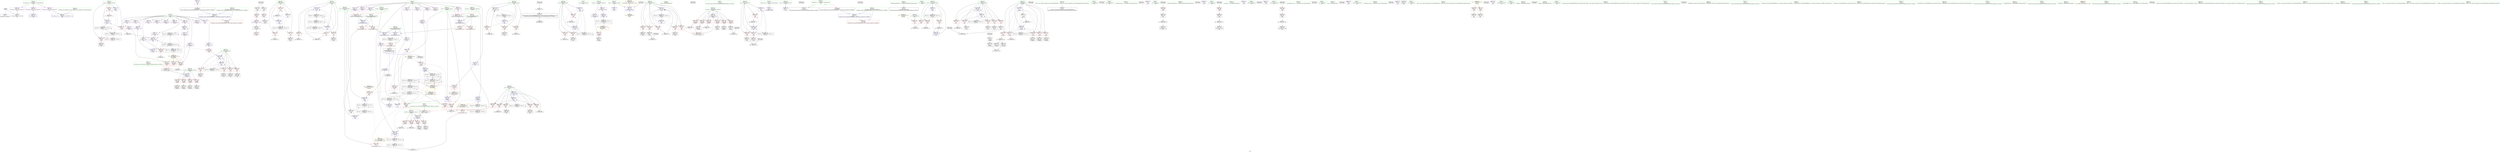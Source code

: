 digraph "SVFG" {
	label="SVFG";

	Node0x558804847da0 [shape=record,color=grey,label="{NodeID: 0\nNullPtr}"];
	Node0x558804847da0 -> Node0x55880486ae30[style=solid];
	Node0x558804847da0 -> Node0x558804878070[style=solid];
	Node0x5588048a29e0 [shape=record,color=black,label="{NodeID: 526\nMR_20V_10 = PHI(MR_20V_5, MR_20V_4, )\npts\{130000 \}\n|{<s0>29}}"];
	Node0x5588048a29e0:s0 -> Node0x5588048aa730[style=dashed,color=red];
	Node0x558804877bd0 [shape=record,color=red,label="{NodeID: 277\n571\<--566\n\<--__rhs.addr\n_ZSteqIcSt11char_traitsIcESaIcEEbRKNSt7__cxx1112basic_stringIT_T0_T1_EEPKS5_\n}"];
	Node0x55880486b980 [shape=record,color=red,label="{NodeID: 194\n209\<--106\n\<--ps.addr\n_Z3dfsiiii\n}"];
	Node0x55880486b980 -> Node0x558804868450[style=solid];
	Node0x558804868930 [shape=record,color=black,label="{NodeID: 111\n319\<--316\n\<--call2\nmain\n}"];
	Node0x558804868930 -> Node0x5588048772e0[style=solid];
	Node0x558804852950 [shape=record,color=green,label="{NodeID: 28\n11\<--13\nways\<--ways_field_insensitive\nGlob }"];
	Node0x558804852950 -> Node0x55880486ed60[style=solid];
	Node0x558804852950 -> Node0x55880486ee30[style=solid];
	Node0x558804852950 -> Node0x55880486ef00[style=solid];
	Node0x558804852950 -> Node0x55880486efd0[style=solid];
	Node0x558804852950 -> Node0x55880486f0a0[style=solid];
	Node0x558804852950 -> Node0x55880486f170[style=solid];
	Node0x558804852950 -> Node0x55880486f240[style=solid];
	Node0x558804852950 -> Node0x55880486f310[style=solid];
	Node0x558804852950 -> Node0x55880486f3e0[style=solid];
	Node0x558804852950 -> Node0x55880486f4b0[style=solid];
	Node0x558804852950 -> Node0x55880486f580[style=solid];
	Node0x558804852950 -> Node0x55880486f650[style=solid];
	Node0x558804852950 -> Node0x55880486f720[style=solid];
	Node0x558804852950 -> Node0x55880486f7f0[style=solid];
	Node0x558804852950 -> Node0x55880486f8c0[style=solid];
	Node0x558804852950 -> Node0x55880486f990[style=solid];
	Node0x5588048aa730 [shape=record,color=yellow,style=double,label="{NodeID: 554\n20V_1 = ENCHI(MR_20V_0)\npts\{130000 \}\nFun[_Z3dfsiiii]|{|<s3>10|<s4>11}}"];
	Node0x5588048aa730 -> Node0x55880486ca90[style=dashed];
	Node0x5588048aa730 -> Node0x55880486cc30[style=dashed];
	Node0x5588048aa730 -> Node0x55880486cdd0[style=dashed];
	Node0x5588048aa730:s3 -> Node0x5588048aa730[style=dashed,color=red];
	Node0x5588048aa730:s4 -> Node0x5588048aa730[style=dashed,color=red];
	Node0x558804884b50 [shape=record,color=grey,label="{NodeID: 471\n303 = cmp(302, 161, )\n}"];
	Node0x558804879350 [shape=record,color=blue,label="{NodeID: 305\n271\<--367\nj\<--inc25\nmain\n}"];
	Node0x558804879350 -> Node0x558804875cf0[style=dashed];
	Node0x558804879350 -> Node0x558804875dc0[style=dashed];
	Node0x558804879350 -> Node0x558804875e90[style=dashed];
	Node0x558804879350 -> Node0x558804879350[style=dashed];
	Node0x558804879350 -> Node0x5588048a6e20[style=dashed];
	Node0x55880486d040 [shape=record,color=red,label="{NodeID: 222\n250\<--235\n\<--__a.addr\n_ZSt3minIiERKT_S2_S2_\n}"];
	Node0x55880486d040 -> Node0x558804878c00[style=solid];
	Node0x55880486eaf0 [shape=record,color=black,label="{NodeID: 139\n524\<--523\nidxprom115\<--\nmain\n}"];
	Node0x558804869430 [shape=record,color=green,label="{NodeID: 56\n237\<--238\n__b.addr\<--__b.addr_field_insensitive\n_ZSt3minIiERKT_S2_S2_\n}"];
	Node0x558804869430 -> Node0x55880486d110[style=solid];
	Node0x558804869430 -> Node0x55880486d1e0[style=solid];
	Node0x558804869430 -> Node0x558804878a60[style=solid];
	Node0x5588048ccc50 [shape=record,color=black,label="{NodeID: 665\n412 = PHI(561, )\n}"];
	Node0x5588048765e0 [shape=record,color=red,label="{NodeID: 250\n456\<--279\n\<--j68\nmain\n}"];
	Node0x5588048765e0 -> Node0x55880486e610[style=solid];
	Node0x5588048701b0 [shape=record,color=purple,label="{NodeID: 167\n487\<--19\narrayidx93\<--ans\nmain\n}"];
	Node0x55880486ad30 [shape=record,color=green,label="{NodeID: 84\n48\<--597\n_GLOBAL__sub_I_GlebsHP_2_1.cpp\<--_GLOBAL__sub_I_GlebsHP_2_1.cpp_field_insensitive\n}"];
	Node0x55880486ad30 -> Node0x558804877f70[style=solid];
	Node0x558804853570 [shape=record,color=green,label="{NodeID: 1\n7\<--1\n__dso_handle\<--dummyObj\nGlob }"];
	Node0x5588048a2ee0 [shape=record,color=black,label="{NodeID: 527\nMR_22V_4 = PHI(MR_22V_3, MR_22V_2, )\npts\{180000 \}\n|{<s0>29}}"];
	Node0x5588048a2ee0:s0 -> Node0x5588048aa810[style=dashed,color=red];
	Node0x558804877ca0 [shape=record,color=blue,label="{NodeID: 278\n8\<--9\n_ZL2pi\<--\nGlob }"];
	Node0x55880486ba50 [shape=record,color=red,label="{NodeID: 195\n130\<--108\n\<--strps.addr\n_Z3dfsiiii\n}"];
	Node0x55880486ba50 -> Node0x55880486b3d0[style=solid];
	Node0x558804868a00 [shape=record,color=black,label="{NodeID: 112\n324\<--316\n\<--call2\nmain\n}"];
	Node0x558804868a00 -> Node0x5588048710e0[style=solid];
	Node0x558804852a50 [shape=record,color=green,label="{NodeID: 29\n14\<--16\nborlen\<--borlen_field_insensitive\nGlob }"];
	Node0x558804852a50 -> Node0x5588048711b0[style=solid];
	Node0x558804852a50 -> Node0x558804871280[style=solid];
	Node0x558804852a50 -> Node0x558804871350[style=solid];
	Node0x558804852a50 -> Node0x558804877d70[style=solid];
	Node0x558804852a50 -> Node0x558804879420[style=solid];
	Node0x5588048aa810 [shape=record,color=yellow,style=double,label="{NodeID: 555\n22V_1 = ENCHI(MR_22V_0)\npts\{180000 \}\nFun[_Z3dfsiiii]|{|<s1>10|<s2>11}}"];
	Node0x5588048aa810 -> Node0x55880486c8f0[style=dashed];
	Node0x5588048aa810:s1 -> Node0x5588048aa810[style=dashed,color=red];
	Node0x5588048aa810:s2 -> Node0x5588048aa810[style=dashed,color=red];
	Node0x558804884cd0 [shape=record,color=grey,label="{NodeID: 472\n153 = cmp(149, 150, )\n}"];
	Node0x558804879420 [shape=record,color=blue,label="{NodeID: 306\n14\<--371\nborlen\<--inc27\nmain\n}"];
	Node0x558804879420 -> Node0x558804871350[style=dashed];
	Node0x558804879420 -> Node0x5588048964c0[style=dashed];
	Node0x55880486d110 [shape=record,color=red,label="{NodeID: 223\n241\<--237\n\<--__b.addr\n_ZSt3minIiERKT_S2_S2_\n}"];
	Node0x55880486d110 -> Node0x55880486d2b0[style=solid];
	Node0x55880486ebc0 [shape=record,color=black,label="{NodeID: 140\n561\<--575\n_ZSteqIcSt11char_traitsIcESaIcEEbRKNSt7__cxx1112basic_stringIT_T0_T1_EEPKS5__ret\<--cmp\n_ZSteqIcSt11char_traitsIcESaIcEEbRKNSt7__cxx1112basic_stringIT_T0_T1_EEPKS5_\n|{<s0>20}}"];
	Node0x55880486ebc0:s0 -> Node0x5588048ccc50[style=solid,color=blue];
	Node0x558804869500 [shape=record,color=green,label="{NodeID: 57\n260\<--261\nmain\<--main_field_insensitive\n}"];
	Node0x5588048ccd90 [shape=record,color=black,label="{NodeID: 666\n419 = PHI()\n}"];
	Node0x5588048766b0 [shape=record,color=red,label="{NodeID: 251\n462\<--279\n\<--j68\nmain\n}"];
	Node0x5588048766b0 -> Node0x558804883c50[style=solid];
	Node0x558804870280 [shape=record,color=purple,label="{NodeID: 168\n490\<--19\narrayidx95\<--ans\nmain\n}"];
	Node0x558804870280 -> Node0x558804877890[style=solid];
	Node0x55880486ae30 [shape=record,color=black,label="{NodeID: 85\n2\<--3\ndummyVal\<--dummyVal\n}"];
	Node0x558804853600 [shape=record,color=green,label="{NodeID: 2\n9\<--1\n\<--dummyObj\nCan only get source location for instruction, argument, global var or function.}"];
	Node0x558804882450 [shape=record,color=grey,label="{NodeID: 445\n531 = Binary(530, 15, )\n}"];
	Node0x558804882450 -> Node0x55880487a390[style=solid];
	Node0x558804877d70 [shape=record,color=blue,label="{NodeID: 279\n14\<--15\nborlen\<--\nGlob }"];
	Node0x558804877d70 -> Node0x55880489f7e0[style=dashed];
	Node0x55880486bb20 [shape=record,color=red,label="{NodeID: 196\n140\<--108\n\<--strps.addr\n_Z3dfsiiii\n}"];
	Node0x55880486bb20 -> Node0x55880486b570[style=solid];
	Node0x558804868ad0 [shape=record,color=black,label="{NodeID: 113\n322\<--321\n\<--vbase.offset.ptr\nmain\n}"];
	Node0x558804868ad0 -> Node0x5588048773b0[style=solid];
	Node0x558804852b50 [shape=record,color=green,label="{NodeID: 30\n17\<--18\nterminal\<--terminal_field_insensitive\nGlob }"];
	Node0x558804852b50 -> Node0x55880486fa60[style=solid];
	Node0x558804852b50 -> Node0x55880486fb30[style=solid];
	Node0x5588048aa8f0 [shape=record,color=yellow,style=double,label="{NodeID: 556\n24V_1 = ENCHI(MR_24V_0)\npts\{210000 \}\nFun[_Z3dfsiiii]|{|<s4>6}}"];
	Node0x5588048aa8f0 -> Node0x55880486c9c0[style=dashed];
	Node0x5588048aa8f0 -> Node0x558804878580[style=dashed];
	Node0x5588048aa8f0 -> Node0x558804898ee0[style=dashed];
	Node0x5588048aa8f0 -> Node0x558804895de0[style=dashed];
	Node0x5588048aa8f0:s4 -> Node0x5588048aaca0[style=dashed,color=red];
	Node0x558804884e50 [shape=record,color=grey,label="{NodeID: 473\n446 = cmp(444, 445, )\n}"];
	Node0x5588048794f0 [shape=record,color=blue,label="{NodeID: 307\n385\<--374\narrayidx36\<--sub28\nmain\n}"];
	Node0x5588048794f0 -> Node0x5588048a72f0[style=dashed];
	Node0x55880486d1e0 [shape=record,color=red,label="{NodeID: 224\n247\<--237\n\<--__b.addr\n_ZSt3minIiERKT_S2_S2_\n}"];
	Node0x55880486d1e0 -> Node0x558804878b30[style=solid];
	Node0x55880486ec90 [shape=record,color=purple,label="{NodeID: 141\n57\<--4\n\<--_ZStL8__ioinit\n__cxx_global_var_init\n}"];
	Node0x558804869600 [shape=record,color=green,label="{NodeID: 58\n263\<--264\nretval\<--retval_field_insensitive\nmain\n}"];
	Node0x558804869600 -> Node0x558804878cd0[style=solid];
	Node0x5588048cce90 [shape=record,color=black,label="{NodeID: 667\n422 = PHI()\n}"];
	Node0x558804876780 [shape=record,color=red,label="{NodeID: 252\n475\<--281\n\<--i82\nmain\n}"];
	Node0x558804876780 -> Node0x55880486e6e0[style=solid];
	Node0x558804870350 [shape=record,color=purple,label="{NodeID: 169\n498\<--19\narrayidx99\<--ans\nmain\n}"];
	Node0x55880486af30 [shape=record,color=black,label="{NodeID: 86\n23\<--22\n\<--_Z3strB5cxx11\nCan only get source location for instruction, argument, global var or function.}"];
	Node0x558804846c40 [shape=record,color=green,label="{NodeID: 3\n15\<--1\n\<--dummyObj\nCan only get source location for instruction, argument, global var or function.|{<s0>11}}"];
	Node0x558804846c40:s0 -> Node0x5588048ce4f0[style=solid,color=red];
	Node0x5588048825d0 [shape=record,color=grey,label="{NodeID: 446\n512 = Binary(511, 15, )\n}"];
	Node0x5588048825d0 -> Node0x55880487a050[style=solid];
	Node0x558804877e70 [shape=record,color=blue,label="{NodeID: 280\n603\<--47\nllvm.global_ctors_0\<--\nGlob }"];
	Node0x55880486bbf0 [shape=record,color=red,label="{NodeID: 197\n148\<--108\n\<--strps.addr\n_Z3dfsiiii\n}"];
	Node0x55880486bbf0 -> Node0x55880486b710[style=solid];
	Node0x558804868ba0 [shape=record,color=black,label="{NodeID: 114\n326\<--325\n\<--add.ptr\nmain\n}"];
	Node0x558804866f20 [shape=record,color=green,label="{NodeID: 31\n19\<--21\nans\<--ans_field_insensitive\nGlob }"];
	Node0x558804866f20 -> Node0x55880486fc00[style=solid];
	Node0x558804866f20 -> Node0x55880486fcd0[style=solid];
	Node0x558804866f20 -> Node0x55880486fda0[style=solid];
	Node0x558804866f20 -> Node0x55880486fe70[style=solid];
	Node0x558804866f20 -> Node0x55880486ff40[style=solid];
	Node0x558804866f20 -> Node0x558804870010[style=solid];
	Node0x558804866f20 -> Node0x5588048700e0[style=solid];
	Node0x558804866f20 -> Node0x5588048701b0[style=solid];
	Node0x558804866f20 -> Node0x558804870280[style=solid];
	Node0x558804866f20 -> Node0x558804870350[style=solid];
	Node0x558804866f20 -> Node0x558804870420[style=solid];
	Node0x558804866f20 -> Node0x5588048704f0[style=solid];
	Node0x558804866f20 -> Node0x5588048705c0[style=solid];
	Node0x558804884fd0 [shape=record,color=grey,label="{NodeID: 474\n451 = cmp(450, 200, )\n}"];
	Node0x5588048795c0 [shape=record,color=blue,label="{NodeID: 308\n267\<--399\nptr\<--\nmain\n}"];
	Node0x5588048795c0 -> Node0x55880486d6c0[style=dashed];
	Node0x5588048795c0 -> Node0x5588048756b0[style=dashed];
	Node0x5588048795c0 -> Node0x558804875740[style=dashed];
	Node0x5588048795c0 -> Node0x558804875810[style=dashed];
	Node0x5588048795c0 -> Node0x558804879010[style=dashed];
	Node0x5588048795c0 -> Node0x5588048795c0[style=dashed];
	Node0x5588048795c0 -> Node0x5588048a1ae0[style=dashed];
	Node0x55880486d2b0 [shape=record,color=red,label="{NodeID: 225\n242\<--241\n\<--\n_ZSt3minIiERKT_S2_S2_\n}"];
	Node0x55880486d2b0 -> Node0x5588048849d0[style=solid];
	Node0x55880486ed60 [shape=record,color=purple,label="{NodeID: 142\n165\<--11\narrayidx14\<--ways\n_Z3dfsiiii\n}"];
	Node0x5588048696d0 [shape=record,color=green,label="{NodeID: 59\n265\<--266\ni\<--i_field_insensitive\nmain\n}"];
	Node0x5588048696d0 -> Node0x55880486d450[style=solid];
	Node0x5588048696d0 -> Node0x55880486d520[style=solid];
	Node0x5588048696d0 -> Node0x55880486d5f0[style=solid];
	Node0x5588048696d0 -> Node0x558804878da0[style=solid];
	Node0x5588048696d0 -> Node0x558804878f40[style=solid];
	Node0x5588048ccf60 [shape=record,color=black,label="{NodeID: 668\n427 = PHI()\n}"];
	Node0x5588048ac370 [shape=record,color=yellow,style=double,label="{NodeID: 585\n69V_1 = ENCHI(MR_69V_0)\npts\{113 117 119 \}\nFun[main]}"];
	Node0x5588048ac370 -> Node0x558804877a30[style=dashed];
	Node0x558804876850 [shape=record,color=red,label="{NodeID: 253\n485\<--281\n\<--i82\nmain\n}"];
	Node0x558804876850 -> Node0x55880486e7b0[style=solid];
	Node0x558804870420 [shape=record,color=purple,label="{NodeID: 170\n501\<--19\narrayidx101\<--ans\nmain\n}"];
	Node0x558804870420 -> Node0x558804877960[style=solid];
	Node0x55880486b030 [shape=record,color=black,label="{NodeID: 87\n59\<--60\n\<--_ZNSt8ios_base4InitD1Ev\nCan only get source location for instruction, argument, global var or function.}"];
	Node0x558804846cd0 [shape=record,color=green,label="{NodeID: 4\n25\<--1\n.str\<--dummyObj\nGlob }"];
	Node0x5588048a3de0 [shape=record,color=black,label="{NodeID: 530\nMR_24V_7 = PHI(MR_24V_8, MR_24V_6, )\npts\{210000 \}\n|{|<s3>31}}"];
	Node0x5588048a3de0 -> Node0x558804877a30[style=dashed];
	Node0x5588048a3de0 -> Node0x55880489cae0[style=dashed];
	Node0x5588048a3de0 -> Node0x55880489f2e0[style=dashed];
	Node0x5588048a3de0:s3 -> Node0x5588048aaca0[style=dashed,color=red];
	Node0x558804882750 [shape=record,color=grey,label="{NodeID: 447\n537 = Binary(536, 15, )\n}"];
	Node0x558804877f70 [shape=record,color=blue,label="{NodeID: 281\n604\<--48\nllvm.global_ctors_1\<--_GLOBAL__sub_I_GlebsHP_2_1.cpp\nGlob }"];
	Node0x55880486bcc0 [shape=record,color=red,label="{NodeID: 198\n173\<--108\n\<--strps.addr\n_Z3dfsiiii\n}"];
	Node0x55880486bcc0 -> Node0x558804867f70[style=solid];
	Node0x558804868c70 [shape=record,color=black,label="{NodeID: 115\n335\<--334\nconv\<--\nmain\n}"];
	Node0x558804868c70 -> Node0x5588048858d0[style=solid];
	Node0x558804866fb0 [shape=record,color=green,label="{NodeID: 32\n22\<--24\n_Z3strB5cxx11\<--_Z3strB5cxx11_field_insensitive\nGlob |{|<s1>20}}"];
	Node0x558804866fb0 -> Node0x55880486af30[style=solid];
	Node0x558804866fb0:s1 -> Node0x5588048cedd0[style=solid,color=red];
	Node0x558804885150 [shape=record,color=grey,label="{NodeID: 475\n185 = cmp(179, 184, )\n}"];
	Node0x558804879690 [shape=record,color=blue,label="{NodeID: 309\n269\<--403\ni4\<--inc46\nmain\n}"];
	Node0x558804879690 -> Node0x5588048758e0[style=dashed];
	Node0x558804879690 -> Node0x5588048759b0[style=dashed];
	Node0x558804879690 -> Node0x558804875a80[style=dashed];
	Node0x558804879690 -> Node0x558804875b50[style=dashed];
	Node0x558804879690 -> Node0x558804875c20[style=dashed];
	Node0x558804879690 -> Node0x5588048790e0[style=dashed];
	Node0x558804879690 -> Node0x558804879690[style=dashed];
	Node0x558804879690 -> Node0x5588048a1fe0[style=dashed];
	Node0x55880486d380 [shape=record,color=red,label="{NodeID: 226\n244\<--243\n\<--\n_ZSt3minIiERKT_S2_S2_\n}"];
	Node0x55880486d380 -> Node0x5588048849d0[style=solid];
	Node0x55880486ee30 [shape=record,color=purple,label="{NodeID: 143\n168\<--11\narrayidx16\<--ways\n_Z3dfsiiii\n}"];
	Node0x55880486ee30 -> Node0x55880486ca90[style=solid];
	Node0x5588048697a0 [shape=record,color=green,label="{NodeID: 60\n267\<--268\nptr\<--ptr_field_insensitive\nmain\n}"];
	Node0x5588048697a0 -> Node0x55880486d6c0[style=solid];
	Node0x5588048697a0 -> Node0x5588048756b0[style=solid];
	Node0x5588048697a0 -> Node0x558804875740[style=solid];
	Node0x5588048697a0 -> Node0x558804875810[style=solid];
	Node0x5588048697a0 -> Node0x558804879010[style=solid];
	Node0x5588048697a0 -> Node0x5588048795c0[style=solid];
	Node0x5588048cd030 [shape=record,color=black,label="{NodeID: 669\n436 = PHI()\n}"];
	Node0x558804876920 [shape=record,color=red,label="{NodeID: 254\n494\<--281\n\<--i82\nmain\n|{<s0>29}}"];
	Node0x558804876920:s0 -> Node0x5588048c90c0[style=solid,color=red];
	Node0x5588048704f0 [shape=record,color=purple,label="{NodeID: 171\n522\<--19\narrayidx114\<--ans\nmain\n}"];
	Node0x55880486b130 [shape=record,color=black,label="{NodeID: 88\n91\<--92\n\<--_ZNSt7__cxx1112basic_stringIcSt11char_traitsIcESaIcEED1Ev\nCan only get source location for instruction, argument, global var or function.}"];
	Node0x558804851a70 [shape=record,color=green,label="{NodeID: 5\n27\<--1\n.str.3\<--dummyObj\nGlob }"];
	Node0x5588048828d0 [shape=record,color=grey,label="{NodeID: 448\n403 = Binary(402, 15, )\n}"];
	Node0x5588048828d0 -> Node0x558804879690[style=solid];
	Node0x558804878070 [shape=record,color=blue, style = dotted,label="{NodeID: 282\n605\<--3\nllvm.global_ctors_2\<--dummyVal\nGlob }"];
	Node0x55880486bd90 [shape=record,color=red,label="{NodeID: 199\n194\<--108\n\<--strps.addr\n_Z3dfsiiii\n}"];
	Node0x55880486bd90 -> Node0x5588048837d0[style=solid];
	Node0x55880486d840 [shape=record,color=black,label="{NodeID: 116\n340\<--339\nidxprom9\<--\nmain\n}"];
	Node0x558804867040 [shape=record,color=green,label="{NodeID: 33\n46\<--50\nllvm.global_ctors\<--llvm.global_ctors_field_insensitive\nGlob }"];
	Node0x558804867040 -> Node0x558804870d10[style=solid];
	Node0x558804867040 -> Node0x558804870e10[style=solid];
	Node0x558804867040 -> Node0x558804870f10[style=solid];
	Node0x5588048852d0 [shape=record,color=grey,label="{NodeID: 476\n351 = cmp(350, 171, )\n}"];
	Node0x558804879760 [shape=record,color=blue,label="{NodeID: 310\n408\<--410\narrayidx49\<--\nmain\n}"];
	Node0x558804879760 -> Node0x558804879760[style=dashed];
	Node0x558804879760 -> Node0x5588048a2ee0[style=dashed];
	Node0x55880486d450 [shape=record,color=red,label="{NodeID: 227\n302\<--265\n\<--i\nmain\n}"];
	Node0x55880486d450 -> Node0x558804884b50[style=solid];
	Node0x55880486ef00 [shape=record,color=purple,label="{NodeID: 144\n189\<--11\narrayidx27\<--ways\n_Z3dfsiiii\n}"];
	Node0x558804869870 [shape=record,color=green,label="{NodeID: 61\n269\<--270\ni4\<--i4_field_insensitive\nmain\n}"];
	Node0x558804869870 -> Node0x5588048758e0[style=solid];
	Node0x558804869870 -> Node0x5588048759b0[style=solid];
	Node0x558804869870 -> Node0x558804875a80[style=solid];
	Node0x558804869870 -> Node0x558804875b50[style=solid];
	Node0x558804869870 -> Node0x558804875c20[style=solid];
	Node0x558804869870 -> Node0x5588048790e0[style=solid];
	Node0x558804869870 -> Node0x558804879690[style=solid];
	Node0x5588048cd130 [shape=record,color=black,label="{NodeID: 670\n437 = PHI()\n}"];
	Node0x5588048769f0 [shape=record,color=red,label="{NodeID: 255\n496\<--281\n\<--i82\nmain\n}"];
	Node0x5588048769f0 -> Node0x55880486e950[style=solid];
	Node0x5588048705c0 [shape=record,color=purple,label="{NodeID: 172\n525\<--19\narrayidx116\<--ans\nmain\n|{<s0>31}}"];
	Node0x5588048705c0:s0 -> Node0x5588048cec10[style=solid,color=red];
	Node0x55880486b230 [shape=record,color=black,label="{NodeID: 89\n125\<--124\nidxprom\<--\n_Z3dfsiiii\n}"];
	Node0x558804851b00 [shape=record,color=green,label="{NodeID: 6\n29\<--1\nstdin\<--dummyObj\nGlob }"];
	Node0x558804882a50 [shape=record,color=grey,label="{NodeID: 449\n217 = Binary(216, 15, )\n|{<s0>11}}"];
	Node0x558804882a50:s0 -> Node0x5588048c90c0[style=solid,color=red];
	Node0x558804878170 [shape=record,color=blue,label="{NodeID: 283\n8\<--76\n_ZL2pi\<--call\n__cxx_global_var_init.1\n|{<s0>39}}"];
	Node0x558804878170:s0 -> Node0x5588048b0930[style=dashed,color=blue];
	Node0x55880486be60 [shape=record,color=red,label="{NodeID: 200\n216\<--108\n\<--strps.addr\n_Z3dfsiiii\n}"];
	Node0x55880486be60 -> Node0x558804882a50[style=solid];
	Node0x55880486d910 [shape=record,color=black,label="{NodeID: 117\n343\<--342\nconv11\<--\nmain\n}"];
	Node0x5588048670d0 [shape=record,color=green,label="{NodeID: 34\n51\<--52\n__cxx_global_var_init\<--__cxx_global_var_init_field_insensitive\n}"];
	Node0x5588048aaca0 [shape=record,color=yellow,style=double,label="{NodeID: 560\n24V_1 = ENCHI(MR_24V_0)\npts\{210000 \}\nFun[_ZSt3minIiERKT_S2_S2_]}"];
	Node0x5588048aaca0 -> Node0x55880486d2b0[style=dashed];
	Node0x5588048aaca0 -> Node0x55880486d380[style=dashed];
	Node0x558804885450 [shape=record,color=grey,label="{NodeID: 477\n356 = cmp(355, 161, )\n}"];
	Node0x558804879830 [shape=record,color=blue,label="{NodeID: 311\n275\<--157\ntnum\<--\nmain\n}"];
	Node0x558804879830 -> Node0x55880489cfe0[style=dashed];
	Node0x55880486d520 [shape=record,color=red,label="{NodeID: 228\n305\<--265\n\<--i\nmain\n}"];
	Node0x55880486d520 -> Node0x558804868860[style=solid];
	Node0x55880486efd0 [shape=record,color=purple,label="{NodeID: 145\n192\<--11\narrayidx29\<--ways\n_Z3dfsiiii\n}"];
	Node0x55880486efd0 -> Node0x55880486cc30[style=solid];
	Node0x558804869940 [shape=record,color=green,label="{NodeID: 62\n271\<--272\nj\<--j_field_insensitive\nmain\n}"];
	Node0x558804869940 -> Node0x558804875cf0[style=solid];
	Node0x558804869940 -> Node0x558804875dc0[style=solid];
	Node0x558804869940 -> Node0x558804875e90[style=solid];
	Node0x558804869940 -> Node0x5588048791b0[style=solid];
	Node0x558804869940 -> Node0x558804879350[style=solid];
	Node0x5588048cd290 [shape=record,color=black,label="{NodeID: 671\n440 = PHI()\n}"];
	Node0x558804876ac0 [shape=record,color=red,label="{NodeID: 256\n511\<--281\n\<--i82\nmain\n}"];
	Node0x558804876ac0 -> Node0x5588048825d0[style=solid];
	Node0x558804870690 [shape=record,color=purple,label="{NodeID: 173\n291\<--25\n\<--.str\nmain\n}"];
	Node0x55880486b300 [shape=record,color=black,label="{NodeID: 90\n128\<--127\ntobool\<--\n_Z3dfsiiii\n}"];
	Node0x5588048536d0 [shape=record,color=green,label="{NodeID: 7\n30\<--1\n.str.4\<--dummyObj\nGlob }"];
	Node0x558804882bd0 [shape=record,color=grey,label="{NodeID: 450\n507 = Binary(506, 15, )\n}"];
	Node0x558804882bd0 -> Node0x558804879f80[style=solid];
	Node0x558804878240 [shape=record,color=blue,label="{NodeID: 284\n106\<--102\nps.addr\<--ps\n_Z3dfsiiii\n}"];
	Node0x558804878240 -> Node0x5588048715c0[style=dashed];
	Node0x558804878240 -> Node0x55880486b7e0[style=dashed];
	Node0x558804878240 -> Node0x55880486b8b0[style=dashed];
	Node0x558804878240 -> Node0x55880486b980[style=dashed];
	Node0x55880486bf30 [shape=record,color=red,label="{NodeID: 201\n133\<--110\n\<--len.addr\n_Z3dfsiiii\n}"];
	Node0x55880486bf30 -> Node0x55880486b4a0[style=solid];
	Node0x55880486d9e0 [shape=record,color=black,label="{NodeID: 118\n346\<--345\nconv13\<--\nmain\n}"];
	Node0x55880486d9e0 -> Node0x558804883ad0[style=solid];
	Node0x558804867160 [shape=record,color=green,label="{NodeID: 35\n55\<--56\n_ZNSt8ios_base4InitC1Ev\<--_ZNSt8ios_base4InitC1Ev_field_insensitive\n}"];
	Node0x5588048aad80 [shape=record,color=yellow,style=double,label="{NodeID: 561\n33V_1 = ENCHI(MR_33V_0)\npts\{113 119 \}\nFun[_ZSt3minIiERKT_S2_S2_]}"];
	Node0x5588048aad80 -> Node0x55880486d2b0[style=dashed];
	Node0x5588048855d0 [shape=record,color=grey,label="{NodeID: 478\n478 = cmp(476, 477, )\n}"];
	Node0x558804879900 [shape=record,color=blue,label="{NodeID: 312\n277\<--157\ni62\<--\nmain\n}"];
	Node0x558804879900 -> Node0x5588048762a0[style=dashed];
	Node0x558804879900 -> Node0x558804876370[style=dashed];
	Node0x558804879900 -> Node0x558804876440[style=dashed];
	Node0x558804879900 -> Node0x558804879c40[style=dashed];
	Node0x558804879900 -> Node0x55880489d4e0[style=dashed];
	Node0x55880486d5f0 [shape=record,color=red,label="{NodeID: 229\n311\<--265\n\<--i\nmain\n}"];
	Node0x55880486d5f0 -> Node0x558804883dd0[style=solid];
	Node0x55880486f0a0 [shape=record,color=purple,label="{NodeID: 146\n211\<--11\narrayidx37\<--ways\n_Z3dfsiiii\n}"];
	Node0x558804869a10 [shape=record,color=green,label="{NodeID: 63\n273\<--274\ntc\<--tc_field_insensitive\nmain\n}"];
	Node0x558804869a10 -> Node0x558804875f60[style=solid];
	Node0x5588048cd360 [shape=record,color=black,label="{NodeID: 672\n521 = PHI()\n}"];
	Node0x558804876b90 [shape=record,color=red,label="{NodeID: 257\n482\<--283\n\<--j88\nmain\n}"];
	Node0x558804876b90 -> Node0x558804884850[style=solid];
	Node0x558804870760 [shape=record,color=purple,label="{NodeID: 174\n292\<--27\n\<--.str.3\nmain\n}"];
	Node0x55880486b3d0 [shape=record,color=black,label="{NodeID: 91\n131\<--130\nidxprom1\<--\n_Z3dfsiiii\n}"];
	Node0x558804853760 [shape=record,color=green,label="{NodeID: 8\n32\<--1\n.str.5\<--dummyObj\nGlob }"];
	Node0x558804895de0 [shape=record,color=black,label="{NodeID: 534\nMR_24V_5 = PHI(MR_24V_10, MR_24V_3, )\npts\{210000 \}\n|{|<s3>9|<s4>10|<s5>11}}"];
	Node0x558804895de0 -> Node0x55880486cd00[style=dashed];
	Node0x558804895de0 -> Node0x558804898ee0[style=dashed];
	Node0x558804895de0 -> Node0x558804895de0[style=dashed];
	Node0x558804895de0:s3 -> Node0x5588048aaca0[style=dashed,color=red];
	Node0x558804895de0:s4 -> Node0x5588048aa8f0[style=dashed,color=red];
	Node0x558804895de0:s5 -> Node0x5588048aa8f0[style=dashed,color=red];
	Node0x558804882d50 [shape=record,color=grey,label="{NodeID: 451\n396 = Binary(395, 182, )\n}"];
	Node0x558804882d50 -> Node0x55880486e2d0[style=solid];
	Node0x558804878310 [shape=record,color=blue,label="{NodeID: 285\n108\<--103\nstrps.addr\<--strps\n_Z3dfsiiii\n}"];
	Node0x558804878310 -> Node0x55880486ba50[style=dashed];
	Node0x558804878310 -> Node0x55880486bb20[style=dashed];
	Node0x558804878310 -> Node0x55880486bbf0[style=dashed];
	Node0x558804878310 -> Node0x55880486bcc0[style=dashed];
	Node0x558804878310 -> Node0x55880486bd90[style=dashed];
	Node0x558804878310 -> Node0x55880486be60[style=dashed];
	Node0x55880486c000 [shape=record,color=red,label="{NodeID: 202\n143\<--110\n\<--len.addr\n_Z3dfsiiii\n}"];
	Node0x55880486c000 -> Node0x55880486b640[style=solid];
	Node0x55880486dab0 [shape=record,color=black,label="{NodeID: 119\n348\<--347\nidxprom14\<--sub\nmain\n}"];
	Node0x5588048671f0 [shape=record,color=green,label="{NodeID: 36\n61\<--62\n__cxa_atexit\<--__cxa_atexit_field_insensitive\n}"];
	Node0x5588048aae60 [shape=record,color=yellow,style=double,label="{NodeID: 562\n35V_1 = ENCHI(MR_35V_0)\npts\{117 286 \}\nFun[_ZSt3minIiERKT_S2_S2_]}"];
	Node0x5588048aae60 -> Node0x55880486d380[style=dashed];
	Node0x558804885750 [shape=record,color=grey,label="{NodeID: 479\n575 = cmp(572, 157, )\n}"];
	Node0x558804885750 -> Node0x55880486ebc0[style=solid];
	Node0x5588048799d0 [shape=record,color=blue,label="{NodeID: 313\n279\<--157\nj68\<--\nmain\n}"];
	Node0x5588048799d0 -> Node0x558804876510[style=dashed];
	Node0x5588048799d0 -> Node0x5588048765e0[style=dashed];
	Node0x5588048799d0 -> Node0x5588048766b0[style=dashed];
	Node0x5588048799d0 -> Node0x5588048799d0[style=dashed];
	Node0x5588048799d0 -> Node0x558804879b70[style=dashed];
	Node0x5588048799d0 -> Node0x55880489d9e0[style=dashed];
	Node0x55880486d6c0 [shape=record,color=red,label="{NodeID: 230\n339\<--267\n\<--ptr\nmain\n}"];
	Node0x55880486d6c0 -> Node0x55880486d840[style=solid];
	Node0x55880486f170 [shape=record,color=purple,label="{NodeID: 147\n214\<--11\narrayidx39\<--ways\n_Z3dfsiiii\n}"];
	Node0x55880486f170 -> Node0x55880486cdd0[style=solid];
	Node0x558804869ae0 [shape=record,color=green,label="{NodeID: 64\n275\<--276\ntnum\<--tnum_field_insensitive\nmain\n}"];
	Node0x558804869ae0 -> Node0x558804876030[style=solid];
	Node0x558804869ae0 -> Node0x558804876100[style=solid];
	Node0x558804869ae0 -> Node0x5588048761d0[style=solid];
	Node0x558804869ae0 -> Node0x558804879830[style=solid];
	Node0x558804869ae0 -> Node0x55880487a460[style=solid];
	Node0x5588048cd430 [shape=record,color=black,label="{NodeID: 673\n526 = PHI(230, )\n}"];
	Node0x5588048cd430 -> Node0x558804877a30[style=solid];
	Node0x55880489cae0 [shape=record,color=black,label="{NodeID: 507\nMR_24V_8 = PHI(MR_24V_10, MR_24V_7, )\npts\{210000 \}\n|{|<s4>29}}"];
	Node0x55880489cae0 -> Node0x558804877890[style=dashed];
	Node0x55880489cae0 -> Node0x558804877960[style=dashed];
	Node0x55880489cae0 -> Node0x55880489cae0[style=dashed];
	Node0x55880489cae0 -> Node0x5588048a3de0[style=dashed];
	Node0x55880489cae0:s4 -> Node0x5588048aa8f0[style=dashed,color=red];
	Node0x558804876c60 [shape=record,color=red,label="{NodeID: 258\n488\<--283\n\<--j88\nmain\n}"];
	Node0x558804876c60 -> Node0x55880486e880[style=solid];
	Node0x558804870830 [shape=record,color=purple,label="{NodeID: 175\n297\<--30\n\<--.str.4\nmain\n}"];
	Node0x55880486b4a0 [shape=record,color=black,label="{NodeID: 92\n134\<--133\nidxprom3\<--\n_Z3dfsiiii\n}"];
	Node0x5588048537f0 [shape=record,color=green,label="{NodeID: 9\n34\<--1\nstdout\<--dummyObj\nGlob }"];
	Node0x5588048962e0 [shape=record,color=black,label="{NodeID: 535\nMR_18V_4 = PHI(MR_18V_5, MR_18V_3, )\npts\{286 \}\n|{|<s4>31}}"];
	Node0x5588048962e0 -> Node0x558804876fa0[style=dashed];
	Node0x5588048962e0 -> Node0x558804877a30[style=dashed];
	Node0x5588048962e0 -> Node0x55880487a2c0[style=dashed];
	Node0x5588048962e0 -> Node0x55880489e8e0[style=dashed];
	Node0x5588048962e0:s4 -> Node0x5588048aae60[style=dashed,color=red];
	Node0x558804882ed0 [shape=record,color=grey,label="{NodeID: 452\n548 = Binary(547, 15, )\n}"];
	Node0x558804882ed0 -> Node0x55880487a460[style=solid];
	Node0x5588048783e0 [shape=record,color=blue,label="{NodeID: 286\n110\<--104\nlen.addr\<--len\n_Z3dfsiiii\n}"];
	Node0x5588048783e0 -> Node0x55880486bf30[style=dashed];
	Node0x5588048783e0 -> Node0x55880486c000[style=dashed];
	Node0x5588048783e0 -> Node0x55880486c0d0[style=dashed];
	Node0x5588048783e0 -> Node0x55880486c1a0[style=dashed];
	Node0x55880486c0d0 [shape=record,color=red,label="{NodeID: 203\n196\<--110\n\<--len.addr\n_Z3dfsiiii\n}"];
	Node0x55880486c0d0 -> Node0x558804883950[style=solid];
	Node0x55880486db80 [shape=record,color=black,label="{NodeID: 120\n359\<--358\nidxprom20\<--\nmain\n}"];
	Node0x5588048672c0 [shape=record,color=green,label="{NodeID: 37\n60\<--66\n_ZNSt8ios_base4InitD1Ev\<--_ZNSt8ios_base4InitD1Ev_field_insensitive\n}"];
	Node0x5588048672c0 -> Node0x55880486b030[style=solid];
	Node0x5588048b0930 [shape=record,color=yellow,style=double,label="{NodeID: 646\n2V_2 = CSCHI(MR_2V_1)\npts\{10 \}\nCS[]}"];
	Node0x5588048858d0 [shape=record,color=grey,label="{NodeID: 480\n337 = cmp(335, 336, )\n}"];
	Node0x558804879aa0 [shape=record,color=blue,label="{NodeID: 314\n458\<--460\narrayidx75\<--\nmain\n}"];
	Node0x558804879aa0 -> Node0x5588048a8bf0[style=dashed];
	Node0x5588048756b0 [shape=record,color=red,label="{NodeID: 231\n375\<--267\n\<--ptr\nmain\n}"];
	Node0x5588048756b0 -> Node0x55880486dd20[style=solid];
	Node0x55880486f240 [shape=record,color=purple,label="{NodeID: 148\n307\<--11\n\<--ways\nmain\n}"];
	Node0x558804869bb0 [shape=record,color=green,label="{NodeID: 65\n277\<--278\ni62\<--i62_field_insensitive\nmain\n}"];
	Node0x558804869bb0 -> Node0x5588048762a0[style=solid];
	Node0x558804869bb0 -> Node0x558804876370[style=solid];
	Node0x558804869bb0 -> Node0x558804876440[style=solid];
	Node0x558804869bb0 -> Node0x558804879900[style=solid];
	Node0x558804869bb0 -> Node0x558804879c40[style=solid];
	Node0x5588048cd660 [shape=record,color=black,label="{NodeID: 674\n535 = PHI()\n}"];
	Node0x55880489cfe0 [shape=record,color=black,label="{NodeID: 508\nMR_53V_3 = PHI(MR_53V_4, MR_53V_2, )\npts\{276 \}\n}"];
	Node0x55880489cfe0 -> Node0x558804876030[style=dashed];
	Node0x55880489cfe0 -> Node0x558804876100[style=dashed];
	Node0x55880489cfe0 -> Node0x5588048761d0[style=dashed];
	Node0x55880489cfe0 -> Node0x55880487a460[style=dashed];
	Node0x558804876d30 [shape=record,color=red,label="{NodeID: 259\n495\<--283\n\<--j88\nmain\n|{<s0>29}}"];
	Node0x558804876d30:s0 -> Node0x5588048ce4f0[style=solid,color=red];
	Node0x558804870900 [shape=record,color=purple,label="{NodeID: 176\n298\<--32\n\<--.str.5\nmain\n}"];
	Node0x55880486b570 [shape=record,color=black,label="{NodeID: 93\n141\<--140\nidxprom5\<--\n_Z3dfsiiii\n}"];
	Node0x558804852cb0 [shape=record,color=green,label="{NodeID: 10\n35\<--1\n_ZSt3cin\<--dummyObj\nGlob }"];
	Node0x558804883050 [shape=record,color=grey,label="{NodeID: 453\n383 = Binary(382, 182, )\n}"];
	Node0x558804883050 -> Node0x55880486df90[style=solid];
	Node0x5588048784b0 [shape=record,color=blue,label="{NodeID: 287\n112\<--105\na.addr\<--a\n_Z3dfsiiii\n|{|<s4>6}}"];
	Node0x5588048784b0 -> Node0x55880486c270[style=dashed];
	Node0x5588048784b0 -> Node0x55880486c340[style=dashed];
	Node0x5588048784b0 -> Node0x55880486c9c0[style=dashed];
	Node0x5588048784b0 -> Node0x55880486cd00[style=dashed];
	Node0x5588048784b0:s4 -> Node0x5588048aad80[style=dashed,color=red];
	Node0x55880486c1a0 [shape=record,color=red,label="{NodeID: 204\n206\<--110\n\<--len.addr\n_Z3dfsiiii\n}"];
	Node0x55880486c1a0 -> Node0x558804885d50[style=solid];
	Node0x55880486dc50 [shape=record,color=black,label="{NodeID: 121\n362\<--361\nidxprom22\<--\nmain\n}"];
	Node0x5588048673c0 [shape=record,color=green,label="{NodeID: 38\n73\<--74\n__cxx_global_var_init.1\<--__cxx_global_var_init.1_field_insensitive\n}"];
	Node0x558804615d30 [shape=record,color=black,label="{NodeID: 647\n102 = PHI(193, 215, 157, )\n0th arg _Z3dfsiiii }"];
	Node0x558804615d30 -> Node0x558804878240[style=solid];
	Node0x5588048ab080 [shape=record,color=yellow,style=double,label="{NodeID: 564\n2V_1 = ENCHI(MR_2V_0)\npts\{10 \}\nFun[_GLOBAL__sub_I_GlebsHP_2_1.cpp]|{<s0>39}}"];
	Node0x5588048ab080:s0 -> Node0x558804878170[style=dashed,color=red];
	Node0x558804885a50 [shape=record,color=grey,label="{NodeID: 481\n160 = cmp(159, 161, )\n}"];
	Node0x558804879b70 [shape=record,color=blue,label="{NodeID: 315\n279\<--463\nj68\<--inc77\nmain\n}"];
	Node0x558804879b70 -> Node0x558804876510[style=dashed];
	Node0x558804879b70 -> Node0x5588048765e0[style=dashed];
	Node0x558804879b70 -> Node0x5588048766b0[style=dashed];
	Node0x558804879b70 -> Node0x5588048799d0[style=dashed];
	Node0x558804879b70 -> Node0x558804879b70[style=dashed];
	Node0x558804879b70 -> Node0x55880489d9e0[style=dashed];
	Node0x558804875740 [shape=record,color=red,label="{NodeID: 232\n388\<--267\n\<--ptr\nmain\n}"];
	Node0x558804875740 -> Node0x55880486e060[style=solid];
	Node0x55880486f310 [shape=record,color=purple,label="{NodeID: 149\n308\<--11\narrayidx\<--ways\nmain\n}"];
	Node0x55880486f310 -> Node0x558804878e70[style=solid];
	Node0x558804869c80 [shape=record,color=green,label="{NodeID: 66\n279\<--280\nj68\<--j68_field_insensitive\nmain\n}"];
	Node0x558804869c80 -> Node0x558804876510[style=solid];
	Node0x558804869c80 -> Node0x5588048765e0[style=solid];
	Node0x558804869c80 -> Node0x5588048766b0[style=solid];
	Node0x558804869c80 -> Node0x5588048799d0[style=solid];
	Node0x558804869c80 -> Node0x558804879b70[style=solid];
	Node0x5588048cd730 [shape=record,color=black,label="{NodeID: 675\n538 = PHI()\n}"];
	Node0x55880489d4e0 [shape=record,color=black,label="{NodeID: 509\nMR_55V_2 = PHI(MR_55V_4, MR_55V_1, )\npts\{278 \}\n}"];
	Node0x55880489d4e0 -> Node0x558804879900[style=dashed];
	Node0x558804876e00 [shape=record,color=red,label="{NodeID: 260\n499\<--283\n\<--j88\nmain\n}"];
	Node0x558804876e00 -> Node0x55880486ea20[style=solid];
	Node0x5588048709d0 [shape=record,color=purple,label="{NodeID: 177\n411\<--36\n\<--.str.6\nmain\n|{<s0>20}}"];
	Node0x5588048709d0:s0 -> Node0x5588048ceee0[style=solid,color=red];
	Node0x55880486b640 [shape=record,color=black,label="{NodeID: 94\n144\<--143\nidxprom7\<--\n_Z3dfsiiii\n}"];
	Node0x558804852d40 [shape=record,color=green,label="{NodeID: 11\n36\<--1\n.str.6\<--dummyObj\nGlob }"];
	Node0x5588048964c0 [shape=record,color=black,label="{NodeID: 537\nMR_39V_5 = PHI(MR_39V_4, MR_39V_3, )\npts\{16 \}\n}"];
	Node0x5588048964c0 -> Node0x5588048711b0[style=dashed];
	Node0x5588048964c0 -> Node0x558804871280[style=dashed];
	Node0x5588048964c0 -> Node0x558804879420[style=dashed];
	Node0x5588048964c0 -> Node0x55880489f7e0[style=dashed];
	Node0x5588048964c0 -> Node0x5588048a15e0[style=dashed];
	Node0x5588048964c0 -> Node0x5588048964c0[style=dashed];
	Node0x5588048831d0 [shape=record,color=grey,label="{NodeID: 454\n367 = Binary(366, 15, )\n}"];
	Node0x5588048831d0 -> Node0x558804879350[style=solid];
	Node0x558804878580 [shape=record,color=blue,label="{NodeID: 288\n145\<--139\narrayidx8\<--\n_Z3dfsiiii\n}"];
	Node0x558804878580 -> Node0x558804898ee0[style=dashed];
	Node0x558804878580 -> Node0x558804895de0[style=dashed];
	Node0x55880486c270 [shape=record,color=red,label="{NodeID: 205\n203\<--112\n\<--a.addr\n_Z3dfsiiii\n|{<s0>10}}"];
	Node0x55880486c270:s0 -> Node0x5588048ce890[style=solid,color=red];
	Node0x55880486dd20 [shape=record,color=black,label="{NodeID: 122\n376\<--375\nidxprom29\<--\nmain\n}"];
	Node0x5588048674c0 [shape=record,color=green,label="{NodeID: 39\n78\<--79\nacos\<--acos_field_insensitive\n}"];
	Node0x5588048c90c0 [shape=record,color=black,label="{NodeID: 648\n103 = PHI(195, 217, 494, )\n1st arg _Z3dfsiiii }"];
	Node0x5588048c90c0 -> Node0x558804878310[style=solid];
	Node0x558804885bd0 [shape=record,color=grey,label="{NodeID: 482\n434 = cmp(432, 433, )\n}"];
	Node0x558804879c40 [shape=record,color=blue,label="{NodeID: 316\n277\<--468\ni62\<--inc80\nmain\n}"];
	Node0x558804879c40 -> Node0x5588048762a0[style=dashed];
	Node0x558804879c40 -> Node0x558804876370[style=dashed];
	Node0x558804879c40 -> Node0x558804876440[style=dashed];
	Node0x558804879c40 -> Node0x558804879c40[style=dashed];
	Node0x558804879c40 -> Node0x55880489d4e0[style=dashed];
	Node0x558804875810 [shape=record,color=red,label="{NodeID: 233\n406\<--267\n\<--ptr\nmain\n}"];
	Node0x558804875810 -> Node0x55880486e3a0[style=solid];
	Node0x55880486f3e0 [shape=record,color=purple,label="{NodeID: 150\n341\<--11\narrayidx10\<--ways\nmain\n}"];
	Node0x558804869d50 [shape=record,color=green,label="{NodeID: 67\n281\<--282\ni82\<--i82_field_insensitive\nmain\n}"];
	Node0x558804869d50 -> Node0x558804876780[style=solid];
	Node0x558804869d50 -> Node0x558804876850[style=solid];
	Node0x558804869d50 -> Node0x558804876920[style=solid];
	Node0x558804869d50 -> Node0x5588048769f0[style=solid];
	Node0x558804869d50 -> Node0x558804876ac0[style=solid];
	Node0x558804869d50 -> Node0x558804879de0[style=solid];
	Node0x558804869d50 -> Node0x55880487a050[style=solid];
	Node0x5588048ce1c0 [shape=record,color=black,label="{NodeID: 676\n542 = PHI()\n}"];
	Node0x55880489d9e0 [shape=record,color=black,label="{NodeID: 510\nMR_57V_2 = PHI(MR_57V_3, MR_57V_1, )\npts\{280 \}\n}"];
	Node0x55880489d9e0 -> Node0x5588048799d0[style=dashed];
	Node0x55880489d9e0 -> Node0x55880489d9e0[style=dashed];
	Node0x558804876ed0 [shape=record,color=red,label="{NodeID: 261\n506\<--283\n\<--j88\nmain\n}"];
	Node0x558804876ed0 -> Node0x558804882bd0[style=solid];
	Node0x558804870aa0 [shape=record,color=purple,label="{NodeID: 178\n418\<--39\n\<--.str.7\nmain\n}"];
	Node0x55880486b710 [shape=record,color=black,label="{NodeID: 95\n149\<--148\nconv\<--\n_Z3dfsiiii\n}"];
	Node0x55880486b710 -> Node0x558804884cd0[style=solid];
	Node0x558804852e10 [shape=record,color=green,label="{NodeID: 12\n38\<--1\n_ZSt4cerr\<--dummyObj\nGlob }"];
	Node0x5588048a6e20 [shape=record,color=black,label="{NodeID: 538\nMR_49V_7 = PHI(MR_49V_5, MR_49V_3, )\npts\{272 \}\n}"];
	Node0x5588048a6e20 -> Node0x5588048791b0[style=dashed];
	Node0x5588048a6e20 -> Node0x5588048a06e0[style=dashed];
	Node0x5588048a6e20 -> Node0x5588048a24e0[style=dashed];
	Node0x5588048a6e20 -> Node0x5588048a6e20[style=dashed];
	Node0x558804883350 [shape=record,color=grey,label="{NodeID: 455\n374 = Binary(373, 15, )\n}"];
	Node0x558804883350 -> Node0x5588048794f0[style=solid];
	Node0x558804878650 [shape=record,color=blue,label="{NodeID: 289\n114\<--157\ni\<--\n_Z3dfsiiii\n}"];
	Node0x558804878650 -> Node0x55880486c410[style=dashed];
	Node0x558804878650 -> Node0x55880486c4e0[style=dashed];
	Node0x558804878650 -> Node0x55880486c5b0[style=dashed];
	Node0x558804878650 -> Node0x55880486c680[style=dashed];
	Node0x558804878650 -> Node0x55880486c750[style=dashed];
	Node0x558804878650 -> Node0x55880486c820[style=dashed];
	Node0x558804878650 -> Node0x5588048788c0[style=dashed];
	Node0x558804878650 -> Node0x558804897fe0[style=dashed];
	Node0x55880486c340 [shape=record,color=red,label="{NodeID: 206\n218\<--112\n\<--a.addr\n_Z3dfsiiii\n}"];
	Node0x55880486c340 -> Node0x558804884250[style=solid];
	Node0x55880486ddf0 [shape=record,color=black,label="{NodeID: 123\n379\<--378\nconv31\<--\nmain\n}"];
	Node0x5588048675c0 [shape=record,color=green,label="{NodeID: 40\n84\<--85\n__cxx_global_var_init.2\<--__cxx_global_var_init.2_field_insensitive\n}"];
	Node0x5588048cbb70 [shape=record,color=black,label="{NodeID: 649\n136 = PHI(230, )\n}"];
	Node0x5588048cbb70 -> Node0x55880486c9c0[style=solid];
	Node0x558804885d50 [shape=record,color=grey,label="{NodeID: 483\n207 = cmp(206, 200, )\n}"];
	Node0x558804879d10 [shape=record,color=blue,label="{NodeID: 317\n471\<--157\n\<--\nmain\n}"];
	Node0x558804879d10 -> Node0x5588048a3de0[style=dashed];
	Node0x5588048758e0 [shape=record,color=red,label="{NodeID: 234\n334\<--269\n\<--i4\nmain\n}"];
	Node0x5588048758e0 -> Node0x558804868c70[style=solid];
	Node0x55880486f4b0 [shape=record,color=purple,label="{NodeID: 151\n349\<--11\narrayidx15\<--ways\nmain\n}"];
	Node0x55880486f4b0 -> Node0x558804877550[style=solid];
	Node0x558804869e20 [shape=record,color=green,label="{NodeID: 68\n283\<--284\nj88\<--j88_field_insensitive\nmain\n}"];
	Node0x558804869e20 -> Node0x558804876b90[style=solid];
	Node0x558804869e20 -> Node0x558804876c60[style=solid];
	Node0x558804869e20 -> Node0x558804876d30[style=solid];
	Node0x558804869e20 -> Node0x558804876e00[style=solid];
	Node0x558804869e20 -> Node0x558804876ed0[style=solid];
	Node0x558804869e20 -> Node0x558804879eb0[style=solid];
	Node0x558804869e20 -> Node0x558804879f80[style=solid];
	Node0x5588048ce320 [shape=record,color=black,label="{NodeID: 677\n544 = PHI()\n}"];
	Node0x55880489dee0 [shape=record,color=black,label="{NodeID: 511\nMR_59V_2 = PHI(MR_59V_4, MR_59V_1, )\npts\{282 \}\n}"];
	Node0x55880489dee0 -> Node0x558804879de0[style=dashed];
	Node0x558804876fa0 [shape=record,color=red,label="{NodeID: 262\n543\<--285\n\<--best\nmain\n}"];
	Node0x558804870b70 [shape=record,color=purple,label="{NodeID: 179\n534\<--42\n\<--.str.8\nmain\n}"];
	Node0x558804867d00 [shape=record,color=black,label="{NodeID: 96\n262\<--157\nmain_ret\<--\nmain\n}"];
	Node0x558804852ee0 [shape=record,color=green,label="{NodeID: 13\n39\<--1\n.str.7\<--dummyObj\nGlob }"];
	Node0x5588048a72f0 [shape=record,color=black,label="{NodeID: 539\nMR_20V_9 = PHI(MR_20V_8, MR_20V_5, )\npts\{130000 \}\n}"];
	Node0x5588048a72f0 -> Node0x558804877550[style=dashed];
	Node0x5588048a72f0 -> Node0x5588048777c0[style=dashed];
	Node0x5588048a72f0 -> Node0x558804879280[style=dashed];
	Node0x5588048a72f0 -> Node0x5588048794f0[style=dashed];
	Node0x5588048a72f0 -> Node0x5588048a0be0[style=dashed];
	Node0x5588048a72f0 -> Node0x5588048a29e0[style=dashed];
	Node0x5588048a72f0 -> Node0x5588048a72f0[style=dashed];
	Node0x5588048834d0 [shape=record,color=grey,label="{NodeID: 456\n371 = Binary(370, 15, )\n}"];
	Node0x5588048834d0 -> Node0x558804879420[style=solid];
	Node0x558804878720 [shape=record,color=blue,label="{NodeID: 290\n116\<--197\nref.tmp\<--add31\n_Z3dfsiiii\n|{|<s2>9}}"];
	Node0x558804878720 -> Node0x55880486cd00[style=dashed];
	Node0x558804878720 -> Node0x558804843d30[style=dashed];
	Node0x558804878720:s2 -> Node0x5588048aae60[style=dashed,color=red];
	Node0x55880486c410 [shape=record,color=red,label="{NodeID: 207\n159\<--114\n\<--i\n_Z3dfsiiii\n}"];
	Node0x55880486c410 -> Node0x558804885a50[style=solid];
	Node0x55880486dec0 [shape=record,color=black,label="{NodeID: 124\n382\<--381\nconv33\<--\nmain\n}"];
	Node0x55880486dec0 -> Node0x558804883050[style=solid];
	Node0x5588048676c0 [shape=record,color=green,label="{NodeID: 41\n88\<--89\n_ZNSt7__cxx1112basic_stringIcSt11char_traitsIcESaIcEEC1Ev\<--_ZNSt7__cxx1112basic_stringIcSt11char_traitsIcESaIcEEC1Ev_field_insensitive\n}"];
	Node0x5588048cbda0 [shape=record,color=black,label="{NodeID: 650\n150 = PHI()\n}"];
	Node0x5588048cbda0 -> Node0x558804884cd0[style=solid];
	Node0x5588048ab380 [shape=record,color=yellow,style=double,label="{NodeID: 567\n37V_1 = ENCHI(MR_37V_0)\npts\{1 \}\nFun[main]}"];
	Node0x5588048ab380 -> Node0x558804871420[style=dashed];
	Node0x5588048ab380 -> Node0x5588048714f0[style=dashed];
	Node0x558804843d30 [shape=record,color=black,label="{NodeID: 484\nMR_14V_6 = PHI(MR_14V_5, MR_14V_3, )\npts\{117 \}\n}"];
	Node0x558804843d30 -> Node0x558804878720[style=dashed];
	Node0x558804843d30 -> Node0x558804843d30[style=dashed];
	Node0x558804843d30 -> Node0x5588048984e0[style=dashed];
	Node0x558804879de0 [shape=record,color=blue,label="{NodeID: 318\n281\<--157\ni82\<--\nmain\n}"];
	Node0x558804879de0 -> Node0x558804876780[style=dashed];
	Node0x558804879de0 -> Node0x558804876850[style=dashed];
	Node0x558804879de0 -> Node0x558804876920[style=dashed];
	Node0x558804879de0 -> Node0x5588048769f0[style=dashed];
	Node0x558804879de0 -> Node0x558804876ac0[style=dashed];
	Node0x558804879de0 -> Node0x55880487a050[style=dashed];
	Node0x558804879de0 -> Node0x55880489dee0[style=dashed];
	Node0x5588048759b0 [shape=record,color=red,label="{NodeID: 235\n342\<--269\n\<--i4\nmain\n}"];
	Node0x5588048759b0 -> Node0x55880486d910[style=solid];
	Node0x55880486f580 [shape=record,color=purple,label="{NodeID: 152\n360\<--11\narrayidx21\<--ways\nmain\n}"];
	Node0x558804869ef0 [shape=record,color=green,label="{NodeID: 69\n285\<--286\nbest\<--best_field_insensitive\nmain\n|{|<s3>31}}"];
	Node0x558804869ef0 -> Node0x558804876fa0[style=solid];
	Node0x558804869ef0 -> Node0x55880487a120[style=solid];
	Node0x558804869ef0 -> Node0x55880487a2c0[style=solid];
	Node0x558804869ef0:s3 -> Node0x5588048cea50[style=solid,color=red];
	Node0x5588048ce420 [shape=record,color=black,label="{NodeID: 678\n545 = PHI()\n}"];
	Node0x55880489e3e0 [shape=record,color=black,label="{NodeID: 512\nMR_61V_2 = PHI(MR_61V_3, MR_61V_1, )\npts\{284 \}\n}"];
	Node0x55880489e3e0 -> Node0x558804879eb0[style=dashed];
	Node0x55880489e3e0 -> Node0x55880489e3e0[style=dashed];
	Node0x558804877070 [shape=record,color=red,label="{NodeID: 263\n518\<--287\n\<--j109\nmain\n}"];
	Node0x558804877070 -> Node0x5588048843d0[style=solid];
	Node0x558804870c40 [shape=record,color=purple,label="{NodeID: 180\n541\<--44\n\<--.str.9\nmain\n}"];
	Node0x558804867dd0 [shape=record,color=black,label="{NodeID: 97\n164\<--163\nidxprom13\<--\n_Z3dfsiiii\n}"];
	Node0x558804854110 [shape=record,color=green,label="{NodeID: 14\n41\<--1\n_ZSt4cout\<--dummyObj\nGlob }"];
	Node0x5588048a77f0 [shape=record,color=black,label="{NodeID: 540\nMR_43V_3 = PHI(MR_43V_4, MR_43V_2, )\npts\{266 \}\n}"];
	Node0x5588048a77f0 -> Node0x55880486d450[style=dashed];
	Node0x5588048a77f0 -> Node0x55880486d520[style=dashed];
	Node0x5588048a77f0 -> Node0x55880486d5f0[style=dashed];
	Node0x5588048a77f0 -> Node0x558804878f40[style=dashed];
	Node0x558804883650 [shape=record,color=grey,label="{NodeID: 457\n181 = Binary(182, 180, )\n}"];
	Node0x558804883650 -> Node0x558804868110[style=solid];
	Node0x558804883650 -> Node0x5588048681e0[style=solid];
	Node0x5588048787f0 [shape=record,color=blue,label="{NodeID: 291\n118\<--200\nref.tmp32\<--\n_Z3dfsiiii\n|{|<s2>9}}"];
	Node0x5588048787f0 -> Node0x55880486cd00[style=dashed];
	Node0x5588048787f0 -> Node0x558804844230[style=dashed];
	Node0x5588048787f0:s2 -> Node0x5588048aad80[style=dashed,color=red];
	Node0x55880486c4e0 [shape=record,color=red,label="{NodeID: 208\n166\<--114\n\<--i\n_Z3dfsiiii\n}"];
	Node0x55880486c4e0 -> Node0x558804867ea0[style=solid];
	Node0x55880486df90 [shape=record,color=black,label="{NodeID: 125\n384\<--383\nidxprom35\<--sub34\nmain\n}"];
	Node0x5588048677c0 [shape=record,color=green,label="{NodeID: 42\n92\<--96\n_ZNSt7__cxx1112basic_stringIcSt11char_traitsIcESaIcEED1Ev\<--_ZNSt7__cxx1112basic_stringIcSt11char_traitsIcESaIcEED1Ev_field_insensitive\n}"];
	Node0x5588048677c0 -> Node0x55880486b130[style=solid];
	Node0x5588048cbe70 [shape=record,color=black,label="{NodeID: 651\n201 = PHI(230, )\n}"];
	Node0x5588048cbe70 -> Node0x55880486cd00[style=solid];
	Node0x558804844230 [shape=record,color=black,label="{NodeID: 485\nMR_16V_6 = PHI(MR_16V_5, MR_16V_3, )\npts\{119 \}\n}"];
	Node0x558804844230 -> Node0x5588048787f0[style=dashed];
	Node0x558804844230 -> Node0x558804844230[style=dashed];
	Node0x558804844230 -> Node0x5588048989e0[style=dashed];
	Node0x558804879eb0 [shape=record,color=blue,label="{NodeID: 319\n283\<--157\nj88\<--\nmain\n}"];
	Node0x558804879eb0 -> Node0x558804876b90[style=dashed];
	Node0x558804879eb0 -> Node0x558804876c60[style=dashed];
	Node0x558804879eb0 -> Node0x558804876d30[style=dashed];
	Node0x558804879eb0 -> Node0x558804876e00[style=dashed];
	Node0x558804879eb0 -> Node0x558804876ed0[style=dashed];
	Node0x558804879eb0 -> Node0x558804879eb0[style=dashed];
	Node0x558804879eb0 -> Node0x558804879f80[style=dashed];
	Node0x558804879eb0 -> Node0x55880489e3e0[style=dashed];
	Node0x558804875a80 [shape=record,color=red,label="{NodeID: 236\n378\<--269\n\<--i4\nmain\n}"];
	Node0x558804875a80 -> Node0x55880486ddf0[style=solid];
	Node0x55880486f650 [shape=record,color=purple,label="{NodeID: 153\n363\<--11\narrayidx23\<--ways\nmain\n}"];
	Node0x55880486f650 -> Node0x558804879280[style=solid];
	Node0x558804869fc0 [shape=record,color=green,label="{NodeID: 70\n287\<--288\nj109\<--j109_field_insensitive\nmain\n}"];
	Node0x558804869fc0 -> Node0x558804877070[style=solid];
	Node0x558804869fc0 -> Node0x558804877140[style=solid];
	Node0x558804869fc0 -> Node0x558804877210[style=solid];
	Node0x558804869fc0 -> Node0x55880487a1f0[style=solid];
	Node0x558804869fc0 -> Node0x55880487a390[style=solid];
	Node0x5588048ce4f0 [shape=record,color=black,label="{NodeID: 679\n104 = PHI(202, 15, 495, )\n2nd arg _Z3dfsiiii }"];
	Node0x5588048ce4f0 -> Node0x5588048783e0[style=solid];
	Node0x55880489e8e0 [shape=record,color=black,label="{NodeID: 513\nMR_18V_2 = PHI(MR_18V_4, MR_18V_1, )\npts\{286 \}\n}"];
	Node0x55880489e8e0 -> Node0x55880487a120[style=dashed];
	Node0x558804877140 [shape=record,color=red,label="{NodeID: 264\n523\<--287\n\<--j109\nmain\n}"];
	Node0x558804877140 -> Node0x55880486eaf0[style=solid];
	Node0x558804870d10 [shape=record,color=purple,label="{NodeID: 181\n603\<--46\nllvm.global_ctors_0\<--llvm.global_ctors\nGlob }"];
	Node0x558804870d10 -> Node0x558804877e70[style=solid];
	Node0x558804867ea0 [shape=record,color=black,label="{NodeID: 98\n167\<--166\nidxprom15\<--\n_Z3dfsiiii\n}"];
	Node0x5588048541e0 [shape=record,color=green,label="{NodeID: 15\n42\<--1\n.str.8\<--dummyObj\nGlob }"];
	Node0x5588048837d0 [shape=record,color=grey,label="{NodeID: 458\n195 = Binary(194, 15, )\n|{<s0>10}}"];
	Node0x5588048837d0:s0 -> Node0x5588048c90c0[style=solid,color=red];
	Node0x5588048788c0 [shape=record,color=blue,label="{NodeID: 292\n114\<--226\ni\<--inc\n_Z3dfsiiii\n}"];
	Node0x5588048788c0 -> Node0x55880486c410[style=dashed];
	Node0x5588048788c0 -> Node0x55880486c4e0[style=dashed];
	Node0x5588048788c0 -> Node0x55880486c5b0[style=dashed];
	Node0x5588048788c0 -> Node0x55880486c680[style=dashed];
	Node0x5588048788c0 -> Node0x55880486c750[style=dashed];
	Node0x5588048788c0 -> Node0x55880486c820[style=dashed];
	Node0x5588048788c0 -> Node0x5588048788c0[style=dashed];
	Node0x5588048788c0 -> Node0x558804897fe0[style=dashed];
	Node0x55880486c5b0 [shape=record,color=red,label="{NodeID: 209\n180\<--114\n\<--i\n_Z3dfsiiii\n}"];
	Node0x55880486c5b0 -> Node0x558804883650[style=solid];
	Node0x55880486e060 [shape=record,color=black,label="{NodeID: 126\n389\<--388\nidxprom37\<--\nmain\n}"];
	Node0x5588048678c0 [shape=record,color=green,label="{NodeID: 43\n99\<--100\n_Z3dfsiiii\<--_Z3dfsiiii_field_insensitive\n}"];
	Node0x5588048cbfe0 [shape=record,color=black,label="{NodeID: 652\n58 = PHI()\n}"];
	Node0x558804879f80 [shape=record,color=blue,label="{NodeID: 320\n283\<--507\nj88\<--inc104\nmain\n}"];
	Node0x558804879f80 -> Node0x558804876b90[style=dashed];
	Node0x558804879f80 -> Node0x558804876c60[style=dashed];
	Node0x558804879f80 -> Node0x558804876d30[style=dashed];
	Node0x558804879f80 -> Node0x558804876e00[style=dashed];
	Node0x558804879f80 -> Node0x558804876ed0[style=dashed];
	Node0x558804879f80 -> Node0x558804879eb0[style=dashed];
	Node0x558804879f80 -> Node0x558804879f80[style=dashed];
	Node0x558804879f80 -> Node0x55880489e3e0[style=dashed];
	Node0x558804875b50 [shape=record,color=red,label="{NodeID: 237\n391\<--269\n\<--i4\nmain\n}"];
	Node0x558804875b50 -> Node0x55880486e130[style=solid];
	Node0x55880486f720 [shape=record,color=purple,label="{NodeID: 154\n377\<--11\narrayidx30\<--ways\nmain\n}"];
	Node0x55880486a090 [shape=record,color=green,label="{NodeID: 71\n294\<--295\nfreopen\<--freopen_field_insensitive\n}"];
	Node0x5588048ce890 [shape=record,color=black,label="{NodeID: 680\n105 = PHI(203, 219, 502, )\n3rd arg _Z3dfsiiii }"];
	Node0x5588048ce890 -> Node0x5588048784b0[style=solid];
	Node0x55880489ede0 [shape=record,color=black,label="{NodeID: 514\nMR_64V_2 = PHI(MR_64V_4, MR_64V_1, )\npts\{288 \}\n}"];
	Node0x55880489ede0 -> Node0x55880487a1f0[style=dashed];
	Node0x558804877210 [shape=record,color=red,label="{NodeID: 265\n530\<--287\n\<--j109\nmain\n}"];
	Node0x558804877210 -> Node0x558804882450[style=solid];
	Node0x558804870e10 [shape=record,color=purple,label="{NodeID: 182\n604\<--46\nllvm.global_ctors_1\<--llvm.global_ctors\nGlob }"];
	Node0x558804870e10 -> Node0x558804877f70[style=solid];
	Node0x558804867f70 [shape=record,color=black,label="{NodeID: 99\n174\<--173\nconv19\<--\n_Z3dfsiiii\n}"];
	Node0x5588048542b0 [shape=record,color=green,label="{NodeID: 16\n44\<--1\n.str.9\<--dummyObj\nGlob }"];
	Node0x558804883950 [shape=record,color=grey,label="{NodeID: 459\n197 = Binary(196, 15, )\n}"];
	Node0x558804883950 -> Node0x558804878720[style=solid];
	Node0x558804878990 [shape=record,color=blue,label="{NodeID: 293\n235\<--231\n__a.addr\<--__a\n_ZSt3minIiERKT_S2_S2_\n}"];
	Node0x558804878990 -> Node0x55880486cf70[style=dashed];
	Node0x558804878990 -> Node0x55880486d040[style=dashed];
	Node0x55880486c680 [shape=record,color=red,label="{NodeID: 210\n190\<--114\n\<--i\n_Z3dfsiiii\n}"];
	Node0x55880486c680 -> Node0x558804868380[style=solid];
	Node0x55880486e130 [shape=record,color=black,label="{NodeID: 127\n392\<--391\nconv39\<--\nmain\n}"];
	Node0x5588048679c0 [shape=record,color=green,label="{NodeID: 44\n106\<--107\nps.addr\<--ps.addr_field_insensitive\n_Z3dfsiiii\n}"];
	Node0x5588048679c0 -> Node0x5588048715c0[style=solid];
	Node0x5588048679c0 -> Node0x55880486b7e0[style=solid];
	Node0x5588048679c0 -> Node0x55880486b8b0[style=solid];
	Node0x5588048679c0 -> Node0x55880486b980[style=solid];
	Node0x5588048679c0 -> Node0x558804878240[style=solid];
	Node0x5588048cc0b0 [shape=record,color=black,label="{NodeID: 653\n76 = PHI()\n}"];
	Node0x5588048cc0b0 -> Node0x558804878170[style=solid];
	Node0x55880487a050 [shape=record,color=blue,label="{NodeID: 321\n281\<--512\ni82\<--inc107\nmain\n}"];
	Node0x55880487a050 -> Node0x558804876780[style=dashed];
	Node0x55880487a050 -> Node0x558804876850[style=dashed];
	Node0x55880487a050 -> Node0x558804876920[style=dashed];
	Node0x55880487a050 -> Node0x5588048769f0[style=dashed];
	Node0x55880487a050 -> Node0x558804876ac0[style=dashed];
	Node0x55880487a050 -> Node0x55880487a050[style=dashed];
	Node0x55880487a050 -> Node0x55880489dee0[style=dashed];
	Node0x558804875c20 [shape=record,color=red,label="{NodeID: 238\n402\<--269\n\<--i4\nmain\n}"];
	Node0x558804875c20 -> Node0x5588048828d0[style=solid];
	Node0x55880486f7f0 [shape=record,color=purple,label="{NodeID: 155\n385\<--11\narrayidx36\<--ways\nmain\n}"];
	Node0x55880486f7f0 -> Node0x5588048794f0[style=solid];
	Node0x55880486a190 [shape=record,color=green,label="{NodeID: 72\n317\<--318\n_ZStrsIcSt11char_traitsIcESaIcEERSt13basic_istreamIT_T0_ES7_RNSt7__cxx1112basic_stringIS4_S5_T1_EE\<--_ZStrsIcSt11char_traitsIcESaIcEERSt13basic_istreamIT_T0_ES7_RNSt7__cxx1112basic_stringIS4_S5_T1_EE_field_insensitive\n}"];
	Node0x5588048cea50 [shape=record,color=black,label="{NodeID: 681\n231 = PHI(135, 116, 285, )\n0th arg _ZSt3minIiERKT_S2_S2_ }"];
	Node0x5588048cea50 -> Node0x558804878990[style=solid];
	Node0x55880489f2e0 [shape=record,color=black,label="{NodeID: 515\nMR_24V_2 = PHI(MR_24V_7, MR_24V_1, )\npts\{210000 \}\n}"];
	Node0x55880489f2e0 -> Node0x558804879d10[style=dashed];
	Node0x55880489f2e0 -> Node0x5588048a8bf0[style=dashed];
	Node0x5588048772e0 [shape=record,color=red,label="{NodeID: 266\n320\<--319\nvtable\<--\nmain\n}"];
	Node0x5588048772e0 -> Node0x558804871010[style=solid];
	Node0x558804870f10 [shape=record,color=purple,label="{NodeID: 183\n605\<--46\nllvm.global_ctors_2\<--llvm.global_ctors\nGlob }"];
	Node0x558804870f10 -> Node0x558804878070[style=solid];
	Node0x558804868040 [shape=record,color=black,label="{NodeID: 100\n179\<--178\nconv21\<--\n_Z3dfsiiii\n}"];
	Node0x558804868040 -> Node0x558804885150[style=solid];
	Node0x558804854380 [shape=record,color=green,label="{NodeID: 17\n47\<--1\n\<--dummyObj\nCan only get source location for instruction, argument, global var or function.}"];
	Node0x558804883ad0 [shape=record,color=grey,label="{NodeID: 460\n347 = Binary(346, 182, )\n}"];
	Node0x558804883ad0 -> Node0x55880486dab0[style=solid];
	Node0x558804878a60 [shape=record,color=blue,label="{NodeID: 294\n237\<--232\n__b.addr\<--__b\n_ZSt3minIiERKT_S2_S2_\n}"];
	Node0x558804878a60 -> Node0x55880486d110[style=dashed];
	Node0x558804878a60 -> Node0x55880486d1e0[style=dashed];
	Node0x55880486c750 [shape=record,color=red,label="{NodeID: 211\n212\<--114\n\<--i\n_Z3dfsiiii\n}"];
	Node0x55880486c750 -> Node0x558804868520[style=solid];
	Node0x55880486e200 [shape=record,color=black,label="{NodeID: 128\n395\<--394\nconv41\<--\nmain\n}"];
	Node0x55880486e200 -> Node0x558804882d50[style=solid];
	Node0x558804867a90 [shape=record,color=green,label="{NodeID: 45\n108\<--109\nstrps.addr\<--strps.addr_field_insensitive\n_Z3dfsiiii\n}"];
	Node0x558804867a90 -> Node0x55880486ba50[style=solid];
	Node0x558804867a90 -> Node0x55880486bb20[style=solid];
	Node0x558804867a90 -> Node0x55880486bbf0[style=solid];
	Node0x558804867a90 -> Node0x55880486bcc0[style=solid];
	Node0x558804867a90 -> Node0x55880486bd90[style=solid];
	Node0x558804867a90 -> Node0x55880486be60[style=solid];
	Node0x558804867a90 -> Node0x558804878310[style=solid];
	Node0x5588048cc180 [shape=record,color=black,label="{NodeID: 654\n90 = PHI()\n}"];
	Node0x55880487a120 [shape=record,color=blue,label="{NodeID: 322\n285\<--460\nbest\<--\nmain\n}"];
	Node0x55880487a120 -> Node0x5588048962e0[style=dashed];
	Node0x558804875cf0 [shape=record,color=red,label="{NodeID: 239\n355\<--271\n\<--j\nmain\n}"];
	Node0x558804875cf0 -> Node0x558804885450[style=solid];
	Node0x55880486f8c0 [shape=record,color=purple,label="{NodeID: 156\n390\<--11\narrayidx38\<--ways\nmain\n}"];
	Node0x55880486a290 [shape=record,color=green,label="{NodeID: 73\n328\<--329\n_ZNKSt9basic_iosIcSt11char_traitsIcEEcvbEv\<--_ZNKSt9basic_iosIcSt11char_traitsIcEEcvbEv_field_insensitive\n}"];
	Node0x5588048cec10 [shape=record,color=black,label="{NodeID: 682\n232 = PHI(112, 118, 525, )\n1st arg _ZSt3minIiERKT_S2_S2_ }"];
	Node0x5588048cec10 -> Node0x558804878a60[style=solid];
	Node0x55880489f7e0 [shape=record,color=black,label="{NodeID: 516\nMR_39V_2 = PHI(MR_39V_3, MR_39V_1, )\npts\{16 \}\n}"];
	Node0x55880489f7e0 -> Node0x5588048711b0[style=dashed];
	Node0x55880489f7e0 -> Node0x558804871280[style=dashed];
	Node0x55880489f7e0 -> Node0x558804879420[style=dashed];
	Node0x55880489f7e0 -> Node0x55880489f7e0[style=dashed];
	Node0x55880489f7e0 -> Node0x5588048a15e0[style=dashed];
	Node0x55880489f7e0 -> Node0x5588048964c0[style=dashed];
	Node0x5588048773b0 [shape=record,color=red,label="{NodeID: 267\n323\<--322\nvbase.offset\<--\nmain\n}"];
	Node0x558804871010 [shape=record,color=purple,label="{NodeID: 184\n321\<--320\nvbase.offset.ptr\<--vtable\nmain\n}"];
	Node0x558804871010 -> Node0x558804868ad0[style=solid];
	Node0x558804868110 [shape=record,color=black,label="{NodeID: 101\n183\<--181\nconv22\<--add\n_Z3dfsiiii\n}"];
	Node0x558804854450 [shape=record,color=green,label="{NodeID: 18\n77\<--1\n\<--dummyObj\nCan only get source location for instruction, argument, global var or function.}"];
	Node0x5588048a8bf0 [shape=record,color=black,label="{NodeID: 544\nMR_24V_4 = PHI(MR_24V_5, MR_24V_3, )\npts\{210000 \}\n}"];
	Node0x5588048a8bf0 -> Node0x558804879aa0[style=dashed];
	Node0x5588048a8bf0 -> Node0x558804879d10[style=dashed];
	Node0x5588048a8bf0 -> Node0x5588048a8bf0[style=dashed];
	Node0x558804883c50 [shape=record,color=grey,label="{NodeID: 461\n463 = Binary(462, 15, )\n}"];
	Node0x558804883c50 -> Node0x558804879b70[style=solid];
	Node0x558804878b30 [shape=record,color=blue,label="{NodeID: 295\n233\<--247\nretval\<--\n_ZSt3minIiERKT_S2_S2_\n}"];
	Node0x558804878b30 -> Node0x5588048a90f0[style=dashed];
	Node0x55880486c820 [shape=record,color=red,label="{NodeID: 212\n225\<--114\n\<--i\n_Z3dfsiiii\n}"];
	Node0x55880486c820 -> Node0x5588048840d0[style=solid];
	Node0x55880486e2d0 [shape=record,color=black,label="{NodeID: 129\n397\<--396\nidxprom43\<--sub42\nmain\n}"];
	Node0x558804867b60 [shape=record,color=green,label="{NodeID: 46\n110\<--111\nlen.addr\<--len.addr_field_insensitive\n_Z3dfsiiii\n}"];
	Node0x558804867b60 -> Node0x55880486bf30[style=solid];
	Node0x558804867b60 -> Node0x55880486c000[style=solid];
	Node0x558804867b60 -> Node0x55880486c0d0[style=solid];
	Node0x558804867b60 -> Node0x55880486c1a0[style=solid];
	Node0x558804867b60 -> Node0x5588048783e0[style=solid];
	Node0x5588048cc250 [shape=record,color=black,label="{NodeID: 655\n445 = PHI()\n}"];
	Node0x5588048cc250 -> Node0x558804884e50[style=solid];
	Node0x55880487a1f0 [shape=record,color=blue,label="{NodeID: 323\n287\<--157\nj109\<--\nmain\n}"];
	Node0x55880487a1f0 -> Node0x558804877070[style=dashed];
	Node0x55880487a1f0 -> Node0x558804877140[style=dashed];
	Node0x55880487a1f0 -> Node0x558804877210[style=dashed];
	Node0x55880487a1f0 -> Node0x55880487a390[style=dashed];
	Node0x55880487a1f0 -> Node0x55880489ede0[style=dashed];
	Node0x558804875dc0 [shape=record,color=red,label="{NodeID: 240\n361\<--271\n\<--j\nmain\n}"];
	Node0x558804875dc0 -> Node0x55880486dc50[style=solid];
	Node0x55880486f990 [shape=record,color=purple,label="{NodeID: 157\n398\<--11\narrayidx44\<--ways\nmain\n}"];
	Node0x55880486f990 -> Node0x5588048777c0[style=solid];
	Node0x55880486a390 [shape=record,color=green,label="{NodeID: 74\n413\<--414\n_ZSteqIcSt11char_traitsIcESaIcEEbRKNSt7__cxx1112basic_stringIT_T0_T1_EEPKS5_\<--_ZSteqIcSt11char_traitsIcESaIcEEbRKNSt7__cxx1112basic_stringIT_T0_T1_EEPKS5__field_insensitive\n}"];
	Node0x5588048cedd0 [shape=record,color=black,label="{NodeID: 683\n562 = PHI(22, )\n0th arg _ZSteqIcSt11char_traitsIcESaIcEEbRKNSt7__cxx1112basic_stringIT_T0_T1_EEPKS5_ }"];
	Node0x5588048cedd0 -> Node0x55880487a530[style=solid];
	Node0x558804877480 [shape=record,color=red,label="{NodeID: 268\n345\<--344\n\<--call12\nmain\n}"];
	Node0x558804877480 -> Node0x55880486d9e0[style=solid];
	Node0x5588048710e0 [shape=record,color=purple,label="{NodeID: 185\n325\<--324\nadd.ptr\<--\nmain\n}"];
	Node0x5588048710e0 -> Node0x558804868ba0[style=solid];
	Node0x5588048681e0 [shape=record,color=black,label="{NodeID: 102\n184\<--181\nconv23\<--add\n_Z3dfsiiii\n}"];
	Node0x5588048681e0 -> Node0x558804885150[style=solid];
	Node0x558804854520 [shape=record,color=green,label="{NodeID: 19\n157\<--1\n\<--dummyObj\nCan only get source location for instruction, argument, global var or function.|{<s0>29}}"];
	Node0x558804854520:s0 -> Node0x558804615d30[style=solid,color=red];
	Node0x5588048a90f0 [shape=record,color=black,label="{NodeID: 545\nMR_26V_3 = PHI(MR_26V_4, MR_26V_2, )\npts\{234 \}\n}"];
	Node0x5588048a90f0 -> Node0x55880486cea0[style=dashed];
	Node0x558804883dd0 [shape=record,color=grey,label="{NodeID: 462\n312 = Binary(311, 15, )\n}"];
	Node0x558804883dd0 -> Node0x558804878f40[style=solid];
	Node0x558804878c00 [shape=record,color=blue,label="{NodeID: 296\n233\<--250\nretval\<--\n_ZSt3minIiERKT_S2_S2_\n}"];
	Node0x558804878c00 -> Node0x5588048a90f0[style=dashed];
	Node0x55880486c8f0 [shape=record,color=red,label="{NodeID: 213\n127\<--126\n\<--arrayidx\n_Z3dfsiiii\n}"];
	Node0x55880486c8f0 -> Node0x55880486b300[style=solid];
	Node0x55880486e3a0 [shape=record,color=black,label="{NodeID: 130\n407\<--406\nidxprom48\<--\nmain\n}"];
	Node0x558804867c30 [shape=record,color=green,label="{NodeID: 47\n112\<--113\na.addr\<--a.addr_field_insensitive\n_Z3dfsiiii\n|{|<s3>6}}"];
	Node0x558804867c30 -> Node0x55880486c270[style=solid];
	Node0x558804867c30 -> Node0x55880486c340[style=solid];
	Node0x558804867c30 -> Node0x5588048784b0[style=solid];
	Node0x558804867c30:s3 -> Node0x5588048cec10[style=solid,color=red];
	Node0x5588048cc350 [shape=record,color=black,label="{NodeID: 656\n477 = PHI()\n}"];
	Node0x5588048cc350 -> Node0x5588048855d0[style=solid];
	Node0x55880487a2c0 [shape=record,color=blue,label="{NodeID: 324\n285\<--527\nbest\<--\nmain\n}"];
	Node0x55880487a2c0 -> Node0x5588048962e0[style=dashed];
	Node0x558804875e90 [shape=record,color=red,label="{NodeID: 241\n366\<--271\n\<--j\nmain\n}"];
	Node0x558804875e90 -> Node0x5588048831d0[style=solid];
	Node0x55880486fa60 [shape=record,color=purple,label="{NodeID: 158\n126\<--17\narrayidx\<--terminal\n_Z3dfsiiii\n}"];
	Node0x55880486fa60 -> Node0x55880486c8f0[style=solid];
	Node0x55880486a490 [shape=record,color=green,label="{NodeID: 75\n420\<--421\n_ZStlsISt11char_traitsIcEERSt13basic_ostreamIcT_ES5_PKc\<--_ZStlsISt11char_traitsIcEERSt13basic_ostreamIcT_ES5_PKc_field_insensitive\n}"];
	Node0x5588048ceee0 [shape=record,color=black,label="{NodeID: 684\n563 = PHI(411, )\n1st arg _ZSteqIcSt11char_traitsIcESaIcEEbRKNSt7__cxx1112basic_stringIT_T0_T1_EEPKS5_ }"];
	Node0x5588048ceee0 -> Node0x55880487a600[style=solid];
	Node0x558804877550 [shape=record,color=red,label="{NodeID: 269\n350\<--349\n\<--arrayidx15\nmain\n}"];
	Node0x558804877550 -> Node0x5588048852d0[style=solid];
	Node0x5588048711b0 [shape=record,color=red,label="{NodeID: 186\n358\<--14\n\<--borlen\nmain\n}"];
	Node0x5588048711b0 -> Node0x55880486db80[style=solid];
	Node0x5588048682b0 [shape=record,color=black,label="{NodeID: 103\n188\<--187\nidxprom26\<--\n_Z3dfsiiii\n}"];
	Node0x5588048521e0 [shape=record,color=green,label="{NodeID: 20\n161\<--1\n\<--dummyObj\nCan only get source location for instruction, argument, global var or function.}"];
	Node0x558804883f50 [shape=record,color=grey,label="{NodeID: 463\n468 = Binary(467, 15, )\n}"];
	Node0x558804883f50 -> Node0x558804879c40[style=solid];
	Node0x558804878cd0 [shape=record,color=blue,label="{NodeID: 297\n263\<--157\nretval\<--\nmain\n}"];
	Node0x55880486c9c0 [shape=record,color=red,label="{NodeID: 214\n139\<--136\n\<--call\n_Z3dfsiiii\n}"];
	Node0x55880486c9c0 -> Node0x558804878580[style=solid];
	Node0x55880486e470 [shape=record,color=black,label="{NodeID: 131\n444\<--443\nconv64\<--\nmain\n}"];
	Node0x55880486e470 -> Node0x558804884e50[style=solid];
	Node0x558804868d20 [shape=record,color=green,label="{NodeID: 48\n114\<--115\ni\<--i_field_insensitive\n_Z3dfsiiii\n}"];
	Node0x558804868d20 -> Node0x55880486c410[style=solid];
	Node0x558804868d20 -> Node0x55880486c4e0[style=solid];
	Node0x558804868d20 -> Node0x55880486c5b0[style=solid];
	Node0x558804868d20 -> Node0x55880486c680[style=solid];
	Node0x558804868d20 -> Node0x55880486c750[style=solid];
	Node0x558804868d20 -> Node0x55880486c820[style=solid];
	Node0x558804868d20 -> Node0x558804878650[style=solid];
	Node0x558804868d20 -> Node0x5588048788c0[style=solid];
	Node0x5588048cc450 [shape=record,color=black,label="{NodeID: 657\n175 = PHI()\n}"];
	Node0x5588048cc450 -> Node0x55880486cb60[style=solid];
	Node0x5588048ab9d0 [shape=record,color=yellow,style=double,label="{NodeID: 574\n51V_1 = ENCHI(MR_51V_0)\npts\{274 \}\nFun[main]}"];
	Node0x5588048ab9d0 -> Node0x558804875f60[style=dashed];
	Node0x55880487a390 [shape=record,color=blue,label="{NodeID: 325\n287\<--531\nj109\<--inc119\nmain\n}"];
	Node0x55880487a390 -> Node0x558804877070[style=dashed];
	Node0x55880487a390 -> Node0x558804877140[style=dashed];
	Node0x55880487a390 -> Node0x558804877210[style=dashed];
	Node0x55880487a390 -> Node0x55880487a390[style=dashed];
	Node0x55880487a390 -> Node0x55880489ede0[style=dashed];
	Node0x558804875f60 [shape=record,color=red,label="{NodeID: 242\n433\<--273\n\<--tc\nmain\n}"];
	Node0x558804875f60 -> Node0x558804885bd0[style=solid];
	Node0x55880486fb30 [shape=record,color=purple,label="{NodeID: 159\n408\<--17\narrayidx49\<--terminal\nmain\n}"];
	Node0x55880486fb30 -> Node0x558804879760[style=solid];
	Node0x55880486a590 [shape=record,color=green,label="{NodeID: 76\n423\<--424\n_ZSt4endlIcSt11char_traitsIcEERSt13basic_ostreamIT_T0_ES6_\<--_ZSt4endlIcSt11char_traitsIcEERSt13basic_ostreamIT_T0_ES6__field_insensitive\n}"];
	Node0x5588048a06e0 [shape=record,color=black,label="{NodeID: 519\nMR_49V_2 = PHI(MR_49V_3, MR_49V_1, )\npts\{272 \}\n}"];
	Node0x5588048a06e0 -> Node0x5588048791b0[style=dashed];
	Node0x5588048a06e0 -> Node0x5588048a06e0[style=dashed];
	Node0x5588048a06e0 -> Node0x5588048a24e0[style=dashed];
	Node0x5588048a06e0 -> Node0x5588048a6e20[style=dashed];
	Node0x558804877620 [shape=record,color=red,label="{NodeID: 270\n381\<--380\n\<--call32\nmain\n}"];
	Node0x558804877620 -> Node0x55880486dec0[style=solid];
	Node0x558804871280 [shape=record,color=red,label="{NodeID: 187\n370\<--14\n\<--borlen\nmain\n}"];
	Node0x558804871280 -> Node0x5588048834d0[style=solid];
	Node0x558804868380 [shape=record,color=black,label="{NodeID: 104\n191\<--190\nidxprom28\<--\n_Z3dfsiiii\n}"];
	Node0x5588048522b0 [shape=record,color=green,label="{NodeID: 21\n171\<--1\n\<--dummyObj\nCan only get source location for instruction, argument, global var or function.}"];
	Node0x5588048840d0 [shape=record,color=grey,label="{NodeID: 464\n226 = Binary(225, 15, )\n}"];
	Node0x5588048840d0 -> Node0x5588048788c0[style=solid];
	Node0x558804878da0 [shape=record,color=blue,label="{NodeID: 298\n265\<--157\ni\<--\nmain\n}"];
	Node0x558804878da0 -> Node0x5588048a77f0[style=dashed];
	Node0x55880486ca90 [shape=record,color=red,label="{NodeID: 215\n169\<--168\n\<--arrayidx16\n_Z3dfsiiii\n}"];
	Node0x55880486ca90 -> Node0x558804884550[style=solid];
	Node0x55880486e540 [shape=record,color=black,label="{NodeID: 132\n454\<--453\nidxprom72\<--\nmain\n}"];
	Node0x558804868df0 [shape=record,color=green,label="{NodeID: 49\n116\<--117\nref.tmp\<--ref.tmp_field_insensitive\n_Z3dfsiiii\n|{|<s1>9}}"];
	Node0x558804868df0 -> Node0x558804878720[style=solid];
	Node0x558804868df0:s1 -> Node0x5588048cea50[style=solid,color=red];
	Node0x5588048cc550 [shape=record,color=black,label="{NodeID: 658\n572 = PHI()\n}"];
	Node0x5588048cc550 -> Node0x558804885750[style=solid];
	Node0x558804897fe0 [shape=record,color=black,label="{NodeID: 492\nMR_12V_2 = PHI(MR_12V_1, MR_12V_4, )\npts\{115 \}\n}"];
	Node0x55880487a460 [shape=record,color=blue,label="{NodeID: 326\n275\<--548\ntnum\<--inc127\nmain\n}"];
	Node0x55880487a460 -> Node0x55880489cfe0[style=dashed];
	Node0x558804876030 [shape=record,color=red,label="{NodeID: 243\n432\<--275\n\<--tnum\nmain\n}"];
	Node0x558804876030 -> Node0x558804885bd0[style=solid];
	Node0x55880486fc00 [shape=record,color=purple,label="{NodeID: 160\n132\<--19\narrayidx2\<--ans\n_Z3dfsiiii\n}"];
	Node0x55880486a690 [shape=record,color=green,label="{NodeID: 77\n425\<--426\n_ZNSolsEPFRSoS_E\<--_ZNSolsEPFRSoS_E_field_insensitive\n}"];
	Node0x5588048a0be0 [shape=record,color=black,label="{NodeID: 520\nMR_20V_4 = PHI(MR_20V_5, MR_20V_2, )\npts\{130000 \}\n}"];
	Node0x5588048a0be0 -> Node0x558804877550[style=dashed];
	Node0x5588048a0be0 -> Node0x558804879280[style=dashed];
	Node0x5588048a0be0 -> Node0x5588048794f0[style=dashed];
	Node0x5588048a0be0 -> Node0x5588048a0be0[style=dashed];
	Node0x5588048a0be0 -> Node0x5588048a29e0[style=dashed];
	Node0x5588048a0be0 -> Node0x5588048a72f0[style=dashed];
	Node0x5588048776f0 [shape=record,color=red,label="{NodeID: 271\n394\<--393\n\<--call40\nmain\n}"];
	Node0x5588048776f0 -> Node0x55880486e200[style=solid];
	Node0x558804871350 [shape=record,color=red,label="{NodeID: 188\n373\<--14\n\<--borlen\nmain\n}"];
	Node0x558804871350 -> Node0x558804883350[style=solid];
	Node0x558804868450 [shape=record,color=black,label="{NodeID: 105\n210\<--209\nidxprom36\<--\n_Z3dfsiiii\n}"];
	Node0x558804852380 [shape=record,color=green,label="{NodeID: 22\n182\<--1\n\<--dummyObj\nCan only get source location for instruction, argument, global var or function.}"];
	Node0x558804884250 [shape=record,color=grey,label="{NodeID: 465\n219 = Binary(218, 15, )\n|{<s0>11}}"];
	Node0x558804884250:s0 -> Node0x5588048ce890[style=solid,color=red];
	Node0x558804878e70 [shape=record,color=blue,label="{NodeID: 299\n308\<--171\narrayidx\<--\nmain\n}"];
	Node0x558804878e70 -> Node0x558804878e70[style=dashed];
	Node0x558804878e70 -> Node0x5588048a0be0[style=dashed];
	Node0x55880486cb60 [shape=record,color=red,label="{NodeID: 216\n178\<--175\n\<--call20\n_Z3dfsiiii\n}"];
	Node0x55880486cb60 -> Node0x558804868040[style=solid];
	Node0x55880486e610 [shape=record,color=black,label="{NodeID: 133\n457\<--456\nidxprom74\<--\nmain\n}"];
	Node0x558804868ec0 [shape=record,color=green,label="{NodeID: 50\n118\<--119\nref.tmp32\<--ref.tmp32_field_insensitive\n_Z3dfsiiii\n|{|<s1>9}}"];
	Node0x558804868ec0 -> Node0x5588048787f0[style=solid];
	Node0x558804868ec0:s1 -> Node0x5588048cec10[style=solid,color=red];
	Node0x5588048cc650 [shape=record,color=black,label="{NodeID: 659\n316 = PHI()\n}"];
	Node0x5588048cc650 -> Node0x558804868930[style=solid];
	Node0x5588048cc650 -> Node0x558804868a00[style=solid];
	Node0x5588048984e0 [shape=record,color=black,label="{NodeID: 493\nMR_14V_2 = PHI(MR_14V_1, MR_14V_3, )\npts\{117 \}\n}"];
	Node0x55880487a530 [shape=record,color=blue,label="{NodeID: 327\n564\<--562\n__lhs.addr\<--__lhs\n_ZSteqIcSt11char_traitsIcESaIcEEbRKNSt7__cxx1112basic_stringIT_T0_T1_EEPKS5_\n}"];
	Node0x55880487a530 -> Node0x558804877b00[style=dashed];
	Node0x558804876100 [shape=record,color=red,label="{NodeID: 244\n536\<--275\n\<--tnum\nmain\n}"];
	Node0x558804876100 -> Node0x558804882750[style=solid];
	Node0x55880486fcd0 [shape=record,color=purple,label="{NodeID: 161\n135\<--19\narrayidx4\<--ans\n_Z3dfsiiii\n|{<s0>6}}"];
	Node0x55880486fcd0:s0 -> Node0x5588048cea50[style=solid,color=red];
	Node0x55880486a790 [shape=record,color=green,label="{NodeID: 78\n428\<--429\n_ZNSirsERi\<--_ZNSirsERi_field_insensitive\n}"];
	Node0x5588048adee0 [shape=record,color=yellow,style=double,label="{NodeID: 604\nRETMU(2V_2)\npts\{10 \}\nFun[_GLOBAL__sub_I_GlebsHP_2_1.cpp]}"];
	Node0x5588048777c0 [shape=record,color=red,label="{NodeID: 272\n399\<--398\n\<--arrayidx44\nmain\n}"];
	Node0x5588048777c0 -> Node0x5588048795c0[style=solid];
	Node0x558804871420 [shape=record,color=red,label="{NodeID: 189\n290\<--29\n\<--stdin\nmain\n}"];
	Node0x558804871420 -> Node0x5588048686c0[style=solid];
	Node0x558804868520 [shape=record,color=black,label="{NodeID: 106\n213\<--212\nidxprom38\<--\n_Z3dfsiiii\n}"];
	Node0x558804852450 [shape=record,color=green,label="{NodeID: 23\n200\<--1\n\<--dummyObj\nCan only get source location for instruction, argument, global var or function.}"];
	Node0x5588048843d0 [shape=record,color=grey,label="{NodeID: 466\n519 = cmp(518, 200, )\n}"];
	Node0x558804878f40 [shape=record,color=blue,label="{NodeID: 300\n265\<--312\ni\<--inc\nmain\n}"];
	Node0x558804878f40 -> Node0x5588048a77f0[style=dashed];
	Node0x55880486cc30 [shape=record,color=red,label="{NodeID: 217\n193\<--192\n\<--arrayidx29\n_Z3dfsiiii\n|{<s0>10}}"];
	Node0x55880486cc30:s0 -> Node0x558804615d30[style=solid,color=red];
	Node0x55880486e6e0 [shape=record,color=black,label="{NodeID: 134\n476\<--475\nconv84\<--\nmain\n}"];
	Node0x55880486e6e0 -> Node0x5588048855d0[style=solid];
	Node0x558804868f90 [shape=record,color=green,label="{NodeID: 51\n137\<--138\n_ZSt3minIiERKT_S2_S2_\<--_ZSt3minIiERKT_S2_S2__field_insensitive\n}"];
	Node0x5588048cc7e0 [shape=record,color=black,label="{NodeID: 660\n327 = PHI()\n}"];
	Node0x5588048989e0 [shape=record,color=black,label="{NodeID: 494\nMR_16V_2 = PHI(MR_16V_1, MR_16V_3, )\npts\{119 \}\n}"];
	Node0x55880487a600 [shape=record,color=blue,label="{NodeID: 328\n566\<--563\n__rhs.addr\<--__rhs\n_ZSteqIcSt11char_traitsIcESaIcEEbRKNSt7__cxx1112basic_stringIT_T0_T1_EEPKS5_\n}"];
	Node0x55880487a600 -> Node0x558804877bd0[style=dashed];
	Node0x5588048761d0 [shape=record,color=red,label="{NodeID: 245\n547\<--275\n\<--tnum\nmain\n}"];
	Node0x5588048761d0 -> Node0x558804882ed0[style=solid];
	Node0x55880486fda0 [shape=record,color=purple,label="{NodeID: 162\n142\<--19\narrayidx6\<--ans\n_Z3dfsiiii\n}"];
	Node0x55880486a890 [shape=record,color=green,label="{NodeID: 79\n438\<--439\n_ZStlsIcSt11char_traitsIcESaIcEERSt13basic_ostreamIT_T0_ES7_RKNSt7__cxx1112basic_stringIS4_S5_T1_EE\<--_ZStlsIcSt11char_traitsIcESaIcEERSt13basic_ostreamIT_T0_ES7_RKNSt7__cxx1112basic_stringIS4_S5_T1_EE_field_insensitive\n}"];
	Node0x5588048a15e0 [shape=record,color=black,label="{NodeID: 522\nMR_39V_6 = PHI(MR_39V_3, MR_39V_2, )\npts\{16 \}\n}"];
	Node0x558804877890 [shape=record,color=red,label="{NodeID: 273\n491\<--490\n\<--arrayidx95\nmain\n}"];
	Node0x558804877890 -> Node0x5588048846d0[style=solid];
	Node0x5588048714f0 [shape=record,color=red,label="{NodeID: 190\n296\<--34\n\<--stdout\nmain\n}"];
	Node0x5588048714f0 -> Node0x558804868790[style=solid];
	Node0x5588048685f0 [shape=record,color=black,label="{NodeID: 107\n230\<--253\n_ZSt3minIiERKT_S2_S2__ret\<--\n_ZSt3minIiERKT_S2_S2_\n|{<s0>6|<s1>9|<s2>31}}"];
	Node0x5588048685f0:s0 -> Node0x5588048cbb70[style=solid,color=blue];
	Node0x5588048685f0:s1 -> Node0x5588048cbe70[style=solid,color=blue];
	Node0x5588048685f0:s2 -> Node0x5588048cd430[style=solid,color=blue];
	Node0x558804852550 [shape=record,color=green,label="{NodeID: 24\n410\<--1\n\<--dummyObj\nCan only get source location for instruction, argument, global var or function.}"];
	Node0x558804884550 [shape=record,color=grey,label="{NodeID: 467\n170 = cmp(169, 171, )\n}"];
	Node0x558804879010 [shape=record,color=blue,label="{NodeID: 301\n267\<--157\nptr\<--\nmain\n}"];
	Node0x558804879010 -> Node0x55880486d6c0[style=dashed];
	Node0x558804879010 -> Node0x5588048756b0[style=dashed];
	Node0x558804879010 -> Node0x558804875740[style=dashed];
	Node0x558804879010 -> Node0x558804875810[style=dashed];
	Node0x558804879010 -> Node0x558804879010[style=dashed];
	Node0x558804879010 -> Node0x5588048795c0[style=dashed];
	Node0x558804879010 -> Node0x5588048a1ae0[style=dashed];
	Node0x55880486cd00 [shape=record,color=red,label="{NodeID: 218\n202\<--201\n\<--call33\n_Z3dfsiiii\n|{<s0>10}}"];
	Node0x55880486cd00:s0 -> Node0x5588048ce4f0[style=solid,color=red];
	Node0x55880486e7b0 [shape=record,color=black,label="{NodeID: 135\n486\<--485\nidxprom92\<--\nmain\n}"];
	Node0x558804869090 [shape=record,color=green,label="{NodeID: 52\n151\<--152\n_ZNKSt7__cxx1112basic_stringIcSt11char_traitsIcESaIcEE4sizeEv\<--_ZNKSt7__cxx1112basic_stringIcSt11char_traitsIcESaIcEE4sizeEv_field_insensitive\n}"];
	Node0x5588048cc8b0 [shape=record,color=black,label="{NodeID: 661\n336 = PHI()\n}"];
	Node0x5588048cc8b0 -> Node0x5588048858d0[style=solid];
	Node0x558804898ee0 [shape=record,color=black,label="{NodeID: 495\nMR_24V_4 = PHI(MR_24V_3, MR_24V_5, )\npts\{210000 \}\n|{<s0>10|<s1>11|<s2>29}}"];
	Node0x558804898ee0:s0 -> Node0x558804895de0[style=dashed,color=blue];
	Node0x558804898ee0:s1 -> Node0x558804895de0[style=dashed,color=blue];
	Node0x558804898ee0:s2 -> Node0x55880489cae0[style=dashed,color=blue];
	Node0x5588048762a0 [shape=record,color=red,label="{NodeID: 246\n443\<--277\n\<--i62\nmain\n}"];
	Node0x5588048762a0 -> Node0x55880486e470[style=solid];
	Node0x55880486fe70 [shape=record,color=purple,label="{NodeID: 163\n145\<--19\narrayidx8\<--ans\n_Z3dfsiiii\n}"];
	Node0x55880486fe70 -> Node0x558804878580[style=solid];
	Node0x55880486a990 [shape=record,color=green,label="{NodeID: 80\n539\<--540\n_ZNSolsEi\<--_ZNSolsEi_field_insensitive\n}"];
	Node0x5588048a1ae0 [shape=record,color=black,label="{NodeID: 523\nMR_45V_6 = PHI(MR_45V_4, MR_45V_2, )\npts\{268 \}\n}"];
	Node0x558804877960 [shape=record,color=red,label="{NodeID: 274\n502\<--501\n\<--arrayidx101\nmain\n|{<s0>29}}"];
	Node0x558804877960:s0 -> Node0x5588048ce890[style=solid,color=red];
	Node0x5588048715c0 [shape=record,color=red,label="{NodeID: 191\n124\<--106\n\<--ps.addr\n_Z3dfsiiii\n}"];
	Node0x5588048715c0 -> Node0x55880486b230[style=solid];
	Node0x5588048686c0 [shape=record,color=black,label="{NodeID: 108\n293\<--290\ncall\<--\nmain\n}"];
	Node0x558804852650 [shape=record,color=green,label="{NodeID: 25\n460\<--1\n\<--dummyObj\nCan only get source location for instruction, argument, global var or function.}"];
	Node0x5588048846d0 [shape=record,color=grey,label="{NodeID: 468\n492 = cmp(491, 460, )\n}"];
	Node0x5588048790e0 [shape=record,color=blue,label="{NodeID: 302\n269\<--157\ni4\<--\nmain\n}"];
	Node0x5588048790e0 -> Node0x5588048758e0[style=dashed];
	Node0x5588048790e0 -> Node0x5588048759b0[style=dashed];
	Node0x5588048790e0 -> Node0x558804875a80[style=dashed];
	Node0x5588048790e0 -> Node0x558804875b50[style=dashed];
	Node0x5588048790e0 -> Node0x558804875c20[style=dashed];
	Node0x5588048790e0 -> Node0x5588048790e0[style=dashed];
	Node0x5588048790e0 -> Node0x558804879690[style=dashed];
	Node0x5588048790e0 -> Node0x5588048a1fe0[style=dashed];
	Node0x55880486cdd0 [shape=record,color=red,label="{NodeID: 219\n215\<--214\n\<--arrayidx39\n_Z3dfsiiii\n|{<s0>11}}"];
	Node0x55880486cdd0:s0 -> Node0x558804615d30[style=solid,color=red];
	Node0x55880486e880 [shape=record,color=black,label="{NodeID: 136\n489\<--488\nidxprom94\<--\nmain\n}"];
	Node0x558804869190 [shape=record,color=green,label="{NodeID: 53\n176\<--177\n_ZNSt7__cxx1112basic_stringIcSt11char_traitsIcESaIcEEixEm\<--_ZNSt7__cxx1112basic_stringIcSt11char_traitsIcESaIcEEixEm_field_insensitive\n}"];
	Node0x5588048cc980 [shape=record,color=black,label="{NodeID: 662\n344 = PHI()\n}"];
	Node0x5588048cc980 -> Node0x558804877480[style=solid];
	Node0x558804876370 [shape=record,color=red,label="{NodeID: 247\n453\<--277\n\<--i62\nmain\n}"];
	Node0x558804876370 -> Node0x55880486e540[style=solid];
	Node0x55880486ff40 [shape=record,color=purple,label="{NodeID: 164\n455\<--19\narrayidx73\<--ans\nmain\n}"];
	Node0x55880486aa90 [shape=record,color=green,label="{NodeID: 81\n564\<--565\n__lhs.addr\<--__lhs.addr_field_insensitive\n_ZSteqIcSt11char_traitsIcESaIcEEbRKNSt7__cxx1112basic_stringIT_T0_T1_EEPKS5_\n}"];
	Node0x55880486aa90 -> Node0x558804877b00[style=solid];
	Node0x55880486aa90 -> Node0x55880487a530[style=solid];
	Node0x5588048a1fe0 [shape=record,color=black,label="{NodeID: 524\nMR_47V_6 = PHI(MR_47V_4, MR_47V_2, )\npts\{270 \}\n}"];
	Node0x558804877a30 [shape=record,color=red,label="{NodeID: 275\n527\<--526\n\<--call117\nmain\n}"];
	Node0x558804877a30 -> Node0x55880487a2c0[style=solid];
	Node0x55880486b7e0 [shape=record,color=red,label="{NodeID: 192\n163\<--106\n\<--ps.addr\n_Z3dfsiiii\n}"];
	Node0x55880486b7e0 -> Node0x558804867dd0[style=solid];
	Node0x558804868790 [shape=record,color=black,label="{NodeID: 109\n299\<--296\ncall1\<--\nmain\n}"];
	Node0x558804852750 [shape=record,color=green,label="{NodeID: 26\n4\<--6\n_ZStL8__ioinit\<--_ZStL8__ioinit_field_insensitive\nGlob }"];
	Node0x558804852750 -> Node0x55880486ec90[style=solid];
	Node0x558804884850 [shape=record,color=grey,label="{NodeID: 469\n483 = cmp(482, 200, )\n}"];
	Node0x5588048791b0 [shape=record,color=blue,label="{NodeID: 303\n271\<--157\nj\<--\nmain\n}"];
	Node0x5588048791b0 -> Node0x558804875cf0[style=dashed];
	Node0x5588048791b0 -> Node0x558804875dc0[style=dashed];
	Node0x5588048791b0 -> Node0x558804875e90[style=dashed];
	Node0x5588048791b0 -> Node0x558804879350[style=dashed];
	Node0x5588048791b0 -> Node0x5588048a6e20[style=dashed];
	Node0x55880486cea0 [shape=record,color=red,label="{NodeID: 220\n253\<--233\n\<--retval\n_ZSt3minIiERKT_S2_S2_\n}"];
	Node0x55880486cea0 -> Node0x5588048685f0[style=solid];
	Node0x55880486e950 [shape=record,color=black,label="{NodeID: 137\n497\<--496\nidxprom98\<--\nmain\n}"];
	Node0x558804869290 [shape=record,color=green,label="{NodeID: 54\n233\<--234\nretval\<--retval_field_insensitive\n_ZSt3minIiERKT_S2_S2_\n}"];
	Node0x558804869290 -> Node0x55880486cea0[style=solid];
	Node0x558804869290 -> Node0x558804878b30[style=solid];
	Node0x558804869290 -> Node0x558804878c00[style=solid];
	Node0x5588048cca50 [shape=record,color=black,label="{NodeID: 663\n380 = PHI()\n}"];
	Node0x5588048cca50 -> Node0x558804877620[style=solid];
	Node0x558804876440 [shape=record,color=red,label="{NodeID: 248\n467\<--277\n\<--i62\nmain\n}"];
	Node0x558804876440 -> Node0x558804883f50[style=solid];
	Node0x558804870010 [shape=record,color=purple,label="{NodeID: 165\n458\<--19\narrayidx75\<--ans\nmain\n}"];
	Node0x558804870010 -> Node0x558804879aa0[style=solid];
	Node0x55880486ab60 [shape=record,color=green,label="{NodeID: 82\n566\<--567\n__rhs.addr\<--__rhs.addr_field_insensitive\n_ZSteqIcSt11char_traitsIcESaIcEEbRKNSt7__cxx1112basic_stringIT_T0_T1_EEPKS5_\n}"];
	Node0x55880486ab60 -> Node0x558804877bd0[style=solid];
	Node0x55880486ab60 -> Node0x55880487a600[style=solid];
	Node0x5588048a24e0 [shape=record,color=black,label="{NodeID: 525\nMR_49V_8 = PHI(MR_49V_3, MR_49V_2, )\npts\{272 \}\n}"];
	Node0x558804877b00 [shape=record,color=red,label="{NodeID: 276\n570\<--564\n\<--__lhs.addr\n_ZSteqIcSt11char_traitsIcESaIcEEbRKNSt7__cxx1112basic_stringIT_T0_T1_EEPKS5_\n}"];
	Node0x55880486b8b0 [shape=record,color=red,label="{NodeID: 193\n187\<--106\n\<--ps.addr\n_Z3dfsiiii\n}"];
	Node0x55880486b8b0 -> Node0x5588048682b0[style=solid];
	Node0x558804868860 [shape=record,color=black,label="{NodeID: 110\n306\<--305\nidxprom\<--\nmain\n}"];
	Node0x558804852850 [shape=record,color=green,label="{NodeID: 27\n8\<--10\n_ZL2pi\<--_ZL2pi_field_insensitive\nGlob }"];
	Node0x558804852850 -> Node0x558804877ca0[style=solid];
	Node0x558804852850 -> Node0x558804878170[style=solid];
	Node0x5588048aa650 [shape=record,color=yellow,style=double,label="{NodeID: 553\n18V_1 = ENCHI(MR_18V_0)\npts\{286 \}\nFun[_Z3dfsiiii]}"];
	Node0x5588048aa650 -> Node0x55880486c9c0[style=dashed];
	Node0x5588048aa650 -> Node0x55880486cd00[style=dashed];
	Node0x5588048849d0 [shape=record,color=grey,label="{NodeID: 470\n245 = cmp(242, 244, )\n}"];
	Node0x558804879280 [shape=record,color=blue,label="{NodeID: 304\n363\<--171\narrayidx23\<--\nmain\n}"];
	Node0x558804879280 -> Node0x558804879280[style=dashed];
	Node0x558804879280 -> Node0x5588048794f0[style=dashed];
	Node0x55880486cf70 [shape=record,color=red,label="{NodeID: 221\n243\<--235\n\<--__a.addr\n_ZSt3minIiERKT_S2_S2_\n}"];
	Node0x55880486cf70 -> Node0x55880486d380[style=solid];
	Node0x55880486ea20 [shape=record,color=black,label="{NodeID: 138\n500\<--499\nidxprom100\<--\nmain\n}"];
	Node0x558804869360 [shape=record,color=green,label="{NodeID: 55\n235\<--236\n__a.addr\<--__a.addr_field_insensitive\n_ZSt3minIiERKT_S2_S2_\n}"];
	Node0x558804869360 -> Node0x55880486cf70[style=solid];
	Node0x558804869360 -> Node0x55880486d040[style=solid];
	Node0x558804869360 -> Node0x558804878990[style=solid];
	Node0x5588048ccb50 [shape=record,color=black,label="{NodeID: 664\n393 = PHI()\n}"];
	Node0x5588048ccb50 -> Node0x5588048776f0[style=solid];
	Node0x558804876510 [shape=record,color=red,label="{NodeID: 249\n450\<--279\n\<--j68\nmain\n}"];
	Node0x558804876510 -> Node0x558804884fd0[style=solid];
	Node0x5588048700e0 [shape=record,color=purple,label="{NodeID: 166\n471\<--19\n\<--ans\nmain\n}"];
	Node0x5588048700e0 -> Node0x558804879d10[style=solid];
	Node0x55880486ac30 [shape=record,color=green,label="{NodeID: 83\n573\<--574\n_ZNKSt7__cxx1112basic_stringIcSt11char_traitsIcESaIcEE7compareEPKc\<--_ZNKSt7__cxx1112basic_stringIcSt11char_traitsIcESaIcEE7compareEPKc_field_insensitive\n}"];
}
